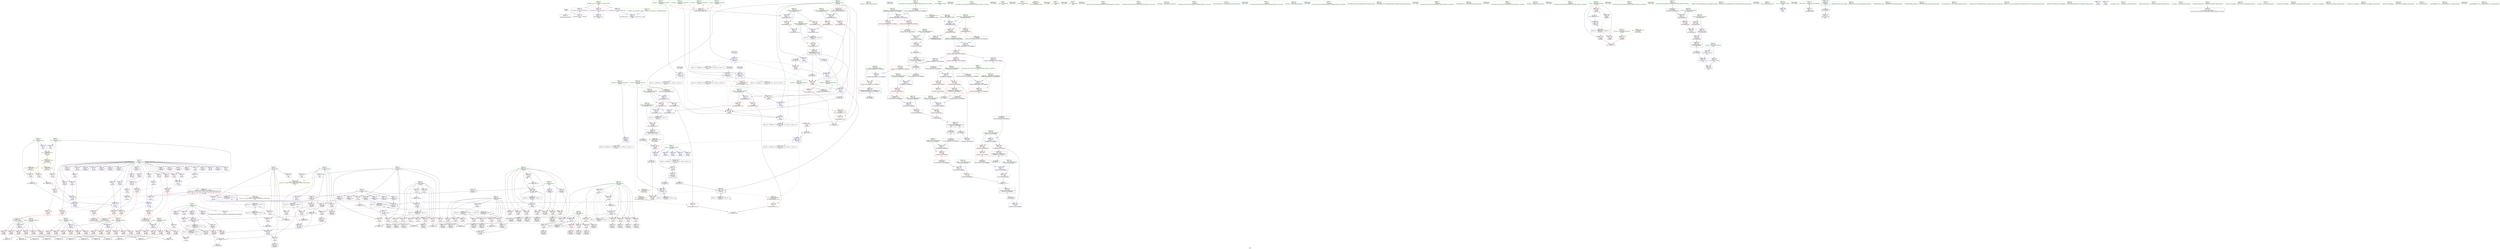 digraph "SVFG" {
	label="SVFG";

	Node0x564b96f3d9f0 [shape=record,color=grey,label="{NodeID: 0\nNullPtr}"];
	Node0x564b96f3d9f0 -> Node0x564b96f6a950[style=solid];
	Node0x564b96f3d9f0 -> Node0x564b96f7d520[style=solid];
	Node0x564b96f90080 [shape=record,color=grey,label="{NodeID: 609\n114 = cmp(112, 113, )\n}"];
	Node0x564b96f79a20 [shape=record,color=red,label="{NodeID: 277\n388\<--254\n\<--i14\n_Z5solvev\n}"];
	Node0x564b96f79a20 -> Node0x564b96f6fc50[style=solid];
	Node0x564b96f69f40 [shape=record,color=black,label="{NodeID: 111\n306\<--305\nidxprom\<--\n_Z5solvev\n}"];
	Node0x564b96f737a0 [shape=record,color=blue,label="{NodeID: 388\n254\<--187\ni14\<--\n_Z5solvev\n}"];
	Node0x564b96f737a0 -> Node0x564b96faa2f0[style=dashed];
	Node0x564b96f6ee60 [shape=record,color=red,label="{NodeID: 222\n108\<--80\n\<--L.addr\n_Z4calciiii\n}"];
	Node0x564b96f6ee60 -> Node0x564b96f8f180[style=solid];
	Node0x564b96f6b160 [shape=record,color=green,label="{NodeID: 56\n249\<--250\n_Z5solvev\<--_Z5solvev_field_insensitive\n}"];
	Node0x564b96fe3970 [shape=record,color=black,label="{NodeID: 831\n266 = PHI()\n}"];
	Node0x564b96f7c7a0 [shape=record,color=red,label="{NodeID: 333\n680\<--674\n\<--__a.addr\n_ZStoRRSt13_Ios_FmtflagsS_\n}"];
	Node0x564b96f7c7a0 -> Node0x564b96f7ca10[style=solid];
	Node0x564b96f72010 [shape=record,color=purple,label="{NodeID: 167\n355\<--8\nX029\<--B\n_Z5solvev\n}"];
	Node0x564b96f72010 -> Node0x564b96f7ac00[style=solid];
	Node0x564b96f67450 [shape=record,color=green,label="{NodeID: 1\n7\<--1\n__dso_handle\<--dummyObj\nGlob }"];
	Node0x564b96f90200 [shape=record,color=grey,label="{NodeID: 610\n124 = cmp(122, 123, )\n}"];
	Node0x564b96f79af0 [shape=record,color=red,label="{NodeID: 278\n401\<--254\n\<--i14\n_Z5solvev\n}"];
	Node0x564b96f79af0 -> Node0x564b96f8d500[style=solid];
	Node0x564b96f6a010 [shape=record,color=black,label="{NodeID: 112\n311\<--310\nidxprom5\<--\n_Z5solvev\n}"];
	Node0x564b96f73870 [shape=record,color=blue,label="{NodeID: 389\n256\<--187\nj\<--\n_Z5solvev\n}"];
	Node0x564b96f73870 -> Node0x564b96f79bc0[style=dashed];
	Node0x564b96f73870 -> Node0x564b96f79c90[style=dashed];
	Node0x564b96f73870 -> Node0x564b96f79d60[style=dashed];
	Node0x564b96f73870 -> Node0x564b96f79e30[style=dashed];
	Node0x564b96f73870 -> Node0x564b96f79f00[style=dashed];
	Node0x564b96f73870 -> Node0x564b96f79fd0[style=dashed];
	Node0x564b96f73870 -> Node0x564b96f7a0a0[style=dashed];
	Node0x564b96f73870 -> Node0x564b96f73bb0[style=dashed];
	Node0x564b96f73870 -> Node0x564b96faa7f0[style=dashed];
	Node0x564b96f6ef30 [shape=record,color=red,label="{NodeID: 223\n118\<--80\n\<--L.addr\n_Z4calciiii\n}"];
	Node0x564b96f6ef30 -> Node0x564b96f8ff00[style=solid];
	Node0x564b96f6b260 [shape=record,color=green,label="{NodeID: 57\n252\<--253\ni\<--i_field_insensitive\n_Z5solvev\n}"];
	Node0x564b96f6b260 -> Node0x564b96f79130[style=solid];
	Node0x564b96f6b260 -> Node0x564b96f79200[style=solid];
	Node0x564b96f6b260 -> Node0x564b96f792d0[style=solid];
	Node0x564b96f6b260 -> Node0x564b96f793a0[style=solid];
	Node0x564b96f6b260 -> Node0x564b96f79470[style=solid];
	Node0x564b96f6b260 -> Node0x564b96f79540[style=solid];
	Node0x564b96f6b260 -> Node0x564b96f73600[style=solid];
	Node0x564b96f6b260 -> Node0x564b96f736d0[style=solid];
	Node0x564b96fe3a40 [shape=record,color=black,label="{NodeID: 832\n269 = PHI()\n}"];
	Node0x564b96f7c870 [shape=record,color=red,label="{NodeID: 334\n686\<--674\n\<--__a.addr\n_ZStoRRSt13_Ios_FmtflagsS_\n}"];
	Node0x564b96f7c870 -> Node0x564b96f70bc0[style=solid];
	Node0x564b96f7c870 -> Node0x564b96f832a0[style=solid];
	Node0x564b96f720e0 [shape=record,color=purple,label="{NodeID: 168\n359\<--8\narrayidx31\<--B\n_Z5solvev\n}"];
	Node0x564b96f674e0 [shape=record,color=green,label="{NodeID: 2\n19\<--1\n\<--dummyObj\nCan only get source location for instruction, argument, global var or function.}"];
	Node0x564b96f90380 [shape=record,color=grey,label="{NodeID: 611\n433 = cmp(431, 432, )\n}"];
	Node0x564b96f79bc0 [shape=record,color=red,label="{NodeID: 279\n338\<--256\n\<--j\n_Z5solvev\n}"];
	Node0x564b96f79bc0 -> Node0x564b96f8fd80[style=solid];
	Node0x564b96f6a0e0 [shape=record,color=black,label="{NodeID: 113\n316\<--315\nidxprom8\<--\n_Z5solvev\n}"];
	Node0x564b96f73940 [shape=record,color=blue,label="{NodeID: 390\n258\<--362\nref.tmp\<--call33\n_Z5solvev\n|{|<s3>21}}"];
	Node0x564b96f73940 -> Node0x564b96f7b0e0[style=dashed];
	Node0x564b96f73940 -> Node0x564b96f73940[style=dashed];
	Node0x564b96f73940 -> Node0x564b96faacf0[style=dashed];
	Node0x564b96f73940:s3 -> Node0x564b96fb47d0[style=dashed,color=red];
	Node0x564b96f6f000 [shape=record,color=red,label="{NodeID: 224\n129\<--80\n\<--L.addr\n_Z4calciiii\n}"];
	Node0x564b96f6f000 -> Node0x564b96f90500[style=solid];
	Node0x564b96f6b330 [shape=record,color=green,label="{NodeID: 58\n254\<--255\ni14\<--i14_field_insensitive\n_Z5solvev\n}"];
	Node0x564b96f6b330 -> Node0x564b96f79610[style=solid];
	Node0x564b96f6b330 -> Node0x564b96f796e0[style=solid];
	Node0x564b96f6b330 -> Node0x564b96f797b0[style=solid];
	Node0x564b96f6b330 -> Node0x564b96f79880[style=solid];
	Node0x564b96f6b330 -> Node0x564b96f79950[style=solid];
	Node0x564b96f6b330 -> Node0x564b96f79a20[style=solid];
	Node0x564b96f6b330 -> Node0x564b96f79af0[style=solid];
	Node0x564b96f6b330 -> Node0x564b96f737a0[style=solid];
	Node0x564b96f6b330 -> Node0x564b96f73c80[style=solid];
	Node0x564b96fe3b10 [shape=record,color=black,label="{NodeID: 833\n270 = PHI()\n}"];
	Node0x564b96fb2860 [shape=record,color=yellow,style=double,label="{NodeID: 667\n26V_1 = ENCHI(MR_26V_0)\npts\{259 261 \}\nFun[_Z4calciiii]}"];
	Node0x564b96fb2860 -> Node0x564b96f78500[style=dashed];
	Node0x564b96f7c940 [shape=record,color=red,label="{NodeID: 335\n682\<--676\n\<--__b.addr\n_ZStoRRSt13_Ios_FmtflagsS_\n|{<s0>41}}"];
	Node0x564b96f7c940:s0 -> Node0x564b96fe1a80[style=solid,color=red];
	Node0x564b96f721b0 [shape=record,color=purple,label="{NodeID: 169\n360\<--8\nX132\<--B\n_Z5solvev\n}"];
	Node0x564b96f721b0 -> Node0x564b96f7acd0[style=solid];
	Node0x564b96f67570 [shape=record,color=green,label="{NodeID: 3\n38\<--1\n_ZSt3cin\<--dummyObj\nGlob }"];
	Node0x564b96f90500 [shape=record,color=grey,label="{NodeID: 612\n130 = cmp(128, 129, )\n}"];
	Node0x564b96f79c90 [shape=record,color=red,label="{NodeID: 280\n352\<--256\n\<--j\n_Z5solvev\n}"];
	Node0x564b96f79c90 -> Node0x564b96f6f770[style=solid];
	Node0x564b96f6a1b0 [shape=record,color=black,label="{NodeID: 114\n321\<--320\nidxprom11\<--\n_Z5solvev\n}"];
	Node0x564b96f73a10 [shape=record,color=blue,label="{NodeID: 391\n260\<--384\nref.tmp34\<--call47\n_Z5solvev\n|{|<s3>21}}"];
	Node0x564b96f73a10 -> Node0x564b96f7b0e0[style=dashed];
	Node0x564b96f73a10 -> Node0x564b96f73a10[style=dashed];
	Node0x564b96f73a10 -> Node0x564b96fab1f0[style=dashed];
	Node0x564b96f73a10:s3 -> Node0x564b96fb48e0[style=dashed,color=red];
	Node0x564b96f6f0d0 [shape=record,color=red,label="{NodeID: 225\n132\<--80\n\<--L.addr\n_Z4calciiii\n}"];
	Node0x564b96f6f0d0 -> Node0x564b96f8f300[style=solid];
	Node0x564b96f6b400 [shape=record,color=green,label="{NodeID: 59\n256\<--257\nj\<--j_field_insensitive\n_Z5solvev\n}"];
	Node0x564b96f6b400 -> Node0x564b96f79bc0[style=solid];
	Node0x564b96f6b400 -> Node0x564b96f79c90[style=solid];
	Node0x564b96f6b400 -> Node0x564b96f79d60[style=solid];
	Node0x564b96f6b400 -> Node0x564b96f79e30[style=solid];
	Node0x564b96f6b400 -> Node0x564b96f79f00[style=solid];
	Node0x564b96f6b400 -> Node0x564b96f79fd0[style=solid];
	Node0x564b96f6b400 -> Node0x564b96f7a0a0[style=solid];
	Node0x564b96f6b400 -> Node0x564b96f73870[style=solid];
	Node0x564b96f6b400 -> Node0x564b96f73bb0[style=solid];
	Node0x564b96fe3be0 [shape=record,color=black,label="{NodeID: 834\n309 = PHI()\n}"];
	Node0x564b96f7ca10 [shape=record,color=red,label="{NodeID: 336\n681\<--680\n\<--\n_ZStoRRSt13_Ios_FmtflagsS_\n|{<s0>41}}"];
	Node0x564b96f7ca10:s0 -> Node0x564b96fe1970[style=solid,color=red];
	Node0x564b96f72280 [shape=record,color=purple,label="{NodeID: 170\n366\<--8\narrayidx36\<--B\n_Z5solvev\n}"];
	Node0x564b96f67600 [shape=record,color=green,label="{NodeID: 4\n39\<--1\n_ZSt4cout\<--dummyObj\nGlob }"];
	Node0x564b96f7fd50 [shape=record,color=yellow,style=double,label="{NodeID: 779\nRETMU(101V_2)\npts\{586 \}\nFun[_ZSt5fixedRSt8ios_base]}"];
	Node0x564b96f90680 [shape=record,color=grey,label="{NodeID: 613\n422 = cmp(420, 421, )\n}"];
	Node0x564b96f79d60 [shape=record,color=red,label="{NodeID: 281\n357\<--256\n\<--j\n_Z5solvev\n}"];
	Node0x564b96f79d60 -> Node0x564b96f6f840[style=solid];
	Node0x564b96f6f5d0 [shape=record,color=black,label="{NodeID: 115\n343\<--342\nidxprom21\<--\n_Z5solvev\n}"];
	Node0x564b96f73ae0 [shape=record,color=blue,label="{NodeID: 392\n393\<--387\narrayidx52\<--\n_Z5solvev\n}"];
	Node0x564b96f73ae0 -> Node0x564b96f73ae0[style=dashed];
	Node0x564b96f73ae0 -> Node0x564b96fa53f0[style=dashed];
	Node0x564b96f6f1a0 [shape=record,color=red,label="{NodeID: 226\n148\<--80\n\<--L.addr\n_Z4calciiii\n}"];
	Node0x564b96f6f1a0 -> Node0x564b96f8e880[style=solid];
	Node0x564b96f6b4d0 [shape=record,color=green,label="{NodeID: 60\n258\<--259\nref.tmp\<--ref.tmp_field_insensitive\n_Z5solvev\n|{|<s1>21}}"];
	Node0x564b96f6b4d0 -> Node0x564b96f73940[style=solid];
	Node0x564b96f6b4d0:s1 -> Node0x564b96fe1670[style=solid,color=red];
	Node0x564b96fe3ce0 [shape=record,color=black,label="{NodeID: 835\n314 = PHI()\n}"];
	Node0x564b96fb2a50 [shape=record,color=yellow,style=double,label="{NodeID: 669\n49V_1 = ENCHI(MR_49V_0)\npts\{22 \}\nFun[_Z5solvev]}"];
	Node0x564b96fb2a50 -> Node0x564b96f6e4a0[style=dashed];
	Node0x564b96fb2a50 -> Node0x564b96f6e570[style=dashed];
	Node0x564b96f7cae0 [shape=record,color=red,label="{NodeID: 337\n698\<--692\n\<--__a.addr\n_ZStanSt13_Ios_FmtflagsS_\n}"];
	Node0x564b96f7cae0 -> Node0x564b96f8e400[style=solid];
	Node0x564b96f72350 [shape=record,color=purple,label="{NodeID: 171\n367\<--8\nY037\<--B\n_Z5solvev\n}"];
	Node0x564b96f72350 -> Node0x564b96f7ada0[style=solid];
	Node0x564b96f67690 [shape=record,color=green,label="{NodeID: 5\n40\<--1\n.str\<--dummyObj\nGlob }"];
	Node0x564b96f90800 [shape=record,color=grey,label="{NodeID: 614\n303 = cmp(301, 302, )\n}"];
	Node0x564b96f79e30 [shape=record,color=red,label="{NodeID: 282\n374\<--256\n\<--j\n_Z5solvev\n}"];
	Node0x564b96f79e30 -> Node0x564b96f6fab0[style=solid];
	Node0x564b96f6f6a0 [shape=record,color=black,label="{NodeID: 116\n348\<--347\nidxprom24\<--\n_Z5solvev\n}"];
	Node0x564b96f73bb0 [shape=record,color=blue,label="{NodeID: 393\n256\<--397\nj\<--inc54\n_Z5solvev\n}"];
	Node0x564b96f73bb0 -> Node0x564b96f79bc0[style=dashed];
	Node0x564b96f73bb0 -> Node0x564b96f79c90[style=dashed];
	Node0x564b96f73bb0 -> Node0x564b96f79d60[style=dashed];
	Node0x564b96f73bb0 -> Node0x564b96f79e30[style=dashed];
	Node0x564b96f73bb0 -> Node0x564b96f79f00[style=dashed];
	Node0x564b96f73bb0 -> Node0x564b96f79fd0[style=dashed];
	Node0x564b96f73bb0 -> Node0x564b96f7a0a0[style=dashed];
	Node0x564b96f73bb0 -> Node0x564b96f73bb0[style=dashed];
	Node0x564b96f73bb0 -> Node0x564b96faa7f0[style=dashed];
	Node0x564b96f6f270 [shape=record,color=red,label="{NodeID: 227\n160\<--80\n\<--L.addr\n_Z4calciiii\n}"];
	Node0x564b96f6f270 -> Node0x564b96f8d380[style=solid];
	Node0x564b96f6b5a0 [shape=record,color=green,label="{NodeID: 61\n260\<--261\nref.tmp34\<--ref.tmp34_field_insensitive\n_Z5solvev\n|{|<s1>21}}"];
	Node0x564b96f6b5a0 -> Node0x564b96f73a10[style=solid];
	Node0x564b96f6b5a0:s1 -> Node0x564b96fe17f0[style=solid,color=red];
	Node0x564b96fe3de0 [shape=record,color=black,label="{NodeID: 836\n319 = PHI()\n}"];
	Node0x564b96fb2b30 [shape=record,color=yellow,style=double,label="{NodeID: 670\n51V_1 = ENCHI(MR_51V_0)\npts\{24 \}\nFun[_Z5solvev]}"];
	Node0x564b96fb2b30 -> Node0x564b96f6e640[style=dashed];
	Node0x564b96fb2b30 -> Node0x564b96f6e710[style=dashed];
	Node0x564b96f7cbb0 [shape=record,color=red,label="{NodeID: 338\n699\<--694\n\<--__b.addr\n_ZStanSt13_Ios_FmtflagsS_\n}"];
	Node0x564b96f7cbb0 -> Node0x564b96f8e400[style=solid];
	Node0x564b96f72420 [shape=record,color=purple,label="{NodeID: 172\n371\<--8\narrayidx39\<--B\n_Z5solvev\n}"];
	Node0x564b96f67720 [shape=record,color=green,label="{NodeID: 6\n42\<--1\n.str.1\<--dummyObj\nGlob }"];
	Node0x564b96f90980 [shape=record,color=grey,label="{NodeID: 615\n451 = cmp(438, 450, )\n}"];
	Node0x564b96f79f00 [shape=record,color=red,label="{NodeID: 283\n379\<--256\n\<--j\n_Z5solvev\n}"];
	Node0x564b96f79f00 -> Node0x564b96f6fb80[style=solid];
	Node0x564b96f6f770 [shape=record,color=black,label="{NodeID: 117\n353\<--352\nidxprom27\<--\n_Z5solvev\n}"];
	Node0x564b96f73c80 [shape=record,color=blue,label="{NodeID: 394\n254\<--402\ni14\<--inc57\n_Z5solvev\n}"];
	Node0x564b96f73c80 -> Node0x564b96faa2f0[style=dashed];
	Node0x564b96f6f340 [shape=record,color=red,label="{NodeID: 228\n113\<--82\n\<--R.addr\n_Z4calciiii\n}"];
	Node0x564b96f6f340 -> Node0x564b96f90080[style=solid];
	Node0x564b96f6b670 [shape=record,color=green,label="{NodeID: 62\n262\<--263\nx\<--x_field_insensitive\n_Z5solvev\n}"];
	Node0x564b96f6b670 -> Node0x564b96f7a170[style=solid];
	Node0x564b96f6b670 -> Node0x564b96f7a240[style=solid];
	Node0x564b96f6b670 -> Node0x564b96f7a310[style=solid];
	Node0x564b96f6b670 -> Node0x564b96f7a3e0[style=solid];
	Node0x564b96f6b670 -> Node0x564b96f74090[style=solid];
	Node0x564b96fe3ee0 [shape=record,color=black,label="{NodeID: 837\n324 = PHI()\n}"];
	Node0x564b96f7cc80 [shape=record,color=red,label="{NodeID: 339\n711\<--705\n\<--__a.addr\n_ZStorSt13_Ios_FmtflagsS_\n}"];
	Node0x564b96f7cc80 -> Node0x564b96f8dc80[style=solid];
	Node0x564b96f724f0 [shape=record,color=purple,label="{NodeID: 173\n372\<--8\nY140\<--B\n_Z5solvev\n}"];
	Node0x564b96f724f0 -> Node0x564b96f7ae70[style=solid];
	Node0x564b96f677e0 [shape=record,color=green,label="{NodeID: 7\n45\<--1\n\<--dummyObj\nCan only get source location for instruction, argument, global var or function.}"];
	Node0x564b96fa5c00 [shape=record,color=black,label="{NodeID: 616\nMR_12V_3 = PHI(MR_12V_7, MR_12V_2, MR_12V_2, MR_12V_2, MR_12V_2, )\npts\{89 \}\n}"];
	Node0x564b96f79fd0 [shape=record,color=red,label="{NodeID: 284\n391\<--256\n\<--j\n_Z5solvev\n}"];
	Node0x564b96f79fd0 -> Node0x564b96f6fd20[style=solid];
	Node0x564b96f6f840 [shape=record,color=black,label="{NodeID: 118\n358\<--357\nidxprom30\<--\n_Z5solvev\n}"];
	Node0x564b96f73d50 [shape=record,color=blue,label="{NodeID: 395\n34\<--19\nz\<--\n_Z5solvev\n}"];
	Node0x564b96f73d50 -> Node0x564b96faf6c0[style=dashed];
	Node0x564b96f6f410 [shape=record,color=red,label="{NodeID: 229\n123\<--82\n\<--R.addr\n_Z4calciiii\n}"];
	Node0x564b96f6f410 -> Node0x564b96f90200[style=solid];
	Node0x564b96f6b740 [shape=record,color=green,label="{NodeID: 63\n264\<--265\ni64\<--i64_field_insensitive\n_Z5solvev\n}"];
	Node0x564b96f6b740 -> Node0x564b96f7a4b0[style=solid];
	Node0x564b96f6b740 -> Node0x564b96f7a580[style=solid];
	Node0x564b96f6b740 -> Node0x564b96f7a650[style=solid];
	Node0x564b96f6b740 -> Node0x564b96f7a720[style=solid];
	Node0x564b96f6b740 -> Node0x564b96f7a7f0[style=solid];
	Node0x564b96f6b740 -> Node0x564b96f7a8c0[style=solid];
	Node0x564b96f6b740 -> Node0x564b96f7a990[style=solid];
	Node0x564b96f6b740 -> Node0x564b96f74160[style=solid];
	Node0x564b96f6b740 -> Node0x564b96f744a0[style=solid];
	Node0x564b96fe3fb0 [shape=record,color=black,label="{NodeID: 838\n384 = PHI(73, )\n}"];
	Node0x564b96fe3fb0 -> Node0x564b96f73a10[style=solid];
	Node0x564b96f7cd50 [shape=record,color=red,label="{NodeID: 340\n712\<--707\n\<--__b.addr\n_ZStorSt13_Ios_FmtflagsS_\n}"];
	Node0x564b96f7cd50 -> Node0x564b96f8dc80[style=solid];
	Node0x564b96f725c0 [shape=record,color=purple,label="{NodeID: 174\n376\<--8\narrayidx42\<--B\n_Z5solvev\n}"];
	Node0x564b96f678a0 [shape=record,color=green,label="{NodeID: 8\n107\<--1\n\<--dummyObj\nCan only get source location for instruction, argument, global var or function.}"];
	Node0x564b96fa5cf0 [shape=record,color=black,label="{NodeID: 617\nMR_2V_3 = PHI(MR_2V_7, MR_2V_5, MR_2V_2, MR_2V_6, MR_2V_4, )\npts\{79 \}\n}"];
	Node0x564b96fa5cf0 -> Node0x564b96f6ed90[style=dashed];
	Node0x564b96f7a0a0 [shape=record,color=red,label="{NodeID: 285\n396\<--256\n\<--j\n_Z5solvev\n}"];
	Node0x564b96f7a0a0 -> Node0x564b96f8d680[style=solid];
	Node0x564b96f6f910 [shape=record,color=black,label="{NodeID: 119\n365\<--364\nidxprom35\<--\n_Z5solvev\n}"];
	Node0x564b96f73e20 [shape=record,color=blue,label="{NodeID: 396\n32\<--19\nnow\<--\n_Z5solvev\n}"];
	Node0x564b96f73e20 -> Node0x564b96f6e7e0[style=dashed];
	Node0x564b96f73e20 -> Node0x564b96faf1c0[style=dashed];
	Node0x564b96f6f4e0 [shape=record,color=red,label="{NodeID: 230\n139\<--82\n\<--R.addr\n_Z4calciiii\n}"];
	Node0x564b96f6f4e0 -> Node0x564b96f8f780[style=solid];
	Node0x564b96f6b810 [shape=record,color=green,label="{NodeID: 64\n267\<--268\n_ZNSirsERi\<--_ZNSirsERi_field_insensitive\n}"];
	Node0x564b96fe41b0 [shape=record,color=black,label="{NodeID: 839\n386 = PHI(224, )\n}"];
	Node0x564b96fe41b0 -> Node0x564b96f7b0e0[style=solid];
	Node0x564b96f7ce20 [shape=record,color=blue,label="{NodeID: 341\n18\<--19\nn\<--\nGlob }"];
	Node0x564b96f7ce20 -> Node0x564b96fb4090[style=dashed];
	Node0x564b96f72690 [shape=record,color=purple,label="{NodeID: 175\n377\<--8\nY043\<--B\n_Z5solvev\n}"];
	Node0x564b96f72690 -> Node0x564b96f7af40[style=solid];
	Node0x564b96f67960 [shape=record,color=green,label="{NodeID: 9\n187\<--1\n\<--dummyObj\nCan only get source location for instruction, argument, global var or function.}"];
	Node0x564b96fa61f0 [shape=record,color=black,label="{NodeID: 618\nMR_14V_2 = PHI(MR_14V_3, MR_14V_1, MR_14V_1, MR_14V_1, MR_14V_1, )\npts\{91 \}\n}"];
	Node0x564b96f7a170 [shape=record,color=red,label="{NodeID: 286\n439\<--262\n\<--x\n_Z5solvev\n}"];
	Node0x564b96f7a170 -> Node0x564b96f70060[style=solid];
	Node0x564b96f6f9e0 [shape=record,color=black,label="{NodeID: 120\n370\<--369\nidxprom38\<--\n_Z5solvev\n}"];
	Node0x564b96f73ef0 [shape=record,color=blue,label="{NodeID: 397\n413\<--19\n\<--\n_Z5solvev\n}"];
	Node0x564b96f73ef0 -> Node0x564b96fb05c0[style=dashed];
	Node0x564b96f774c0 [shape=record,color=red,label="{NodeID: 231\n142\<--82\n\<--R.addr\n_Z4calciiii\n}"];
	Node0x564b96f774c0 -> Node0x564b96f8fa80[style=solid];
	Node0x564b96f6b910 [shape=record,color=green,label="{NodeID: 65\n411\<--412\nllvm.memset.p0i8.i64\<--llvm.memset.p0i8.i64_field_insensitive\n}"];
	Node0x564b96fe42f0 [shape=record,color=black,label="{NodeID: 840\n489 = PHI()\n}"];
	Node0x564b96f7cf20 [shape=record,color=blue,label="{NodeID: 342\n21\<--19\nW\<--\nGlob }"];
	Node0x564b96f7cf20 -> Node0x564b96fb4340[style=dashed];
	Node0x564b96f72760 [shape=record,color=purple,label="{NodeID: 176\n381\<--8\narrayidx45\<--B\n_Z5solvev\n}"];
	Node0x564b96f67a20 [shape=record,color=green,label="{NodeID: 10\n273\<--1\n\<--dummyObj\nCan only get source location for instruction, argument, global var or function.}"];
	Node0x564b96fa66f0 [shape=record,color=black,label="{NodeID: 619\nMR_16V_2 = PHI(MR_16V_3, MR_16V_1, MR_16V_1, MR_16V_1, MR_16V_1, )\npts\{93 \}\n}"];
	Node0x564b96f7a240 [shape=record,color=red,label="{NodeID: 287\n446\<--262\n\<--x\n_Z5solvev\n}"];
	Node0x564b96f7a240 -> Node0x564b96f70200[style=solid];
	Node0x564b96f6fab0 [shape=record,color=black,label="{NodeID: 121\n375\<--374\nidxprom41\<--\n_Z5solvev\n}"];
	Node0x564b96f73fc0 [shape=record,color=blue,label="{NodeID: 398\n417\<--187\narrayidx60\<--\n_Z5solvev\n}"];
	Node0x564b96f73fc0 -> Node0x564b96fb0ac0[style=dashed];
	Node0x564b96f77590 [shape=record,color=red,label="{NodeID: 232\n168\<--82\n\<--R.addr\n_Z4calciiii\n}"];
	Node0x564b96f77590 -> Node0x564b96f8eb80[style=solid];
	Node0x564b96f6ba10 [shape=record,color=green,label="{NodeID: 66\n490\<--491\n_ZNSolsEi\<--_ZNSolsEi_field_insensitive\n}"];
	Node0x564b96fe43c0 [shape=record,color=black,label="{NodeID: 841\n492 = PHI()\n}"];
	Node0x564b96f7d020 [shape=record,color=blue,label="{NodeID: 343\n23\<--19\nH\<--\nGlob }"];
	Node0x564b96f7d020 -> Node0x564b96fb4340[style=dashed];
	Node0x564b96f72830 [shape=record,color=purple,label="{NodeID: 177\n382\<--8\nY146\<--B\n_Z5solvev\n}"];
	Node0x564b96f72830 -> Node0x564b96f7b010[style=solid];
	Node0x564b96f67ae0 [shape=record,color=green,label="{NodeID: 11\n277\<--1\n\<--dummyObj\nCan only get source location for instruction, argument, global var or function.}"];
	Node0x564b96fa6bf0 [shape=record,color=black,label="{NodeID: 620\nMR_18V_2 = PHI(MR_18V_3, MR_18V_1, MR_18V_1, MR_18V_1, MR_18V_1, )\npts\{95 \}\n}"];
	Node0x564b96f7a310 [shape=record,color=red,label="{NodeID: 288\n453\<--262\n\<--x\n_Z5solvev\n}"];
	Node0x564b96f7a310 -> Node0x564b96f702d0[style=solid];
	Node0x564b96f6fb80 [shape=record,color=black,label="{NodeID: 122\n380\<--379\nidxprom44\<--\n_Z5solvev\n}"];
	Node0x564b96f74090 [shape=record,color=blue,label="{NodeID: 399\n262\<--427\nx\<--\n_Z5solvev\n}"];
	Node0x564b96f74090 -> Node0x564b96f7a170[style=dashed];
	Node0x564b96f74090 -> Node0x564b96f7a240[style=dashed];
	Node0x564b96f74090 -> Node0x564b96f7a310[style=dashed];
	Node0x564b96f74090 -> Node0x564b96f7a3e0[style=dashed];
	Node0x564b96f74090 -> Node0x564b96fafbc0[style=dashed];
	Node0x564b96f77660 [shape=record,color=red,label="{NodeID: 233\n176\<--82\n\<--R.addr\n_Z4calciiii\n}"];
	Node0x564b96f77660 -> Node0x564b96f8ed00[style=solid];
	Node0x564b96f6bb10 [shape=record,color=green,label="{NodeID: 67\n493\<--494\n_ZSt4endlIcSt11char_traitsIcEERSt13basic_ostreamIT_T0_ES6_\<--_ZSt4endlIcSt11char_traitsIcEERSt13basic_ostreamIT_T0_ES6__field_insensitive\n}"];
	Node0x564b96fe4490 [shape=record,color=black,label="{NodeID: 842\n521 = PHI()\n}"];
	Node0x564b96f7d120 [shape=record,color=blue,label="{NodeID: 344\n32\<--19\nnow\<--\nGlob }"];
	Node0x564b96f7d120 -> Node0x564b96fb4090[style=dashed];
	Node0x564b96f72900 [shape=record,color=purple,label="{NodeID: 178\n390\<--25\narrayidx50\<--dist\n_Z5solvev\n}"];
	Node0x564b96f67ba0 [shape=record,color=green,label="{NodeID: 12\n299\<--1\n\<--dummyObj\nCan only get source location for instruction, argument, global var or function.}"];
	Node0x564b96fa70f0 [shape=record,color=black,label="{NodeID: 621\nMR_20V_2 = PHI(MR_20V_3, MR_20V_1, MR_20V_1, MR_20V_1, MR_20V_1, )\npts\{97 \}\n}"];
	Node0x564b96f7a3e0 [shape=record,color=red,label="{NodeID: 289\n460\<--262\n\<--x\n_Z5solvev\n}"];
	Node0x564b96f7a3e0 -> Node0x564b96f70470[style=solid];
	Node0x564b96f6fc50 [shape=record,color=black,label="{NodeID: 123\n389\<--388\nidxprom49\<--\n_Z5solvev\n}"];
	Node0x564b96f74160 [shape=record,color=blue,label="{NodeID: 400\n264\<--187\ni64\<--\n_Z5solvev\n}"];
	Node0x564b96f74160 -> Node0x564b96f7a4b0[style=dashed];
	Node0x564b96f74160 -> Node0x564b96f7a580[style=dashed];
	Node0x564b96f74160 -> Node0x564b96f7a650[style=dashed];
	Node0x564b96f74160 -> Node0x564b96f7a720[style=dashed];
	Node0x564b96f74160 -> Node0x564b96f7a7f0[style=dashed];
	Node0x564b96f74160 -> Node0x564b96f7a8c0[style=dashed];
	Node0x564b96f74160 -> Node0x564b96f7a990[style=dashed];
	Node0x564b96f74160 -> Node0x564b96f744a0[style=dashed];
	Node0x564b96f74160 -> Node0x564b96fb00c0[style=dashed];
	Node0x564b96f77730 [shape=record,color=red,label="{NodeID: 234\n109\<--84\n\<--l.addr\n_Z4calciiii\n}"];
	Node0x564b96f77730 -> Node0x564b96f8f180[style=solid];
	Node0x564b96f6bc10 [shape=record,color=green,label="{NodeID: 68\n495\<--496\n_ZNSolsEPFRSoS_E\<--_ZNSolsEPFRSoS_E_field_insensitive\n}"];
	Node0x564b96fe4560 [shape=record,color=black,label="{NodeID: 843\n529 = PHI()\n}"];
	Node0x564b96f7d220 [shape=record,color=blue,label="{NodeID: 345\n34\<--19\nz\<--\nGlob }"];
	Node0x564b96f7d220 -> Node0x564b96fb4090[style=dashed];
	Node0x564b96f729d0 [shape=record,color=purple,label="{NodeID: 179\n393\<--25\narrayidx52\<--dist\n_Z5solvev\n}"];
	Node0x564b96f729d0 -> Node0x564b96f73ae0[style=solid];
	Node0x564b96f67c60 [shape=record,color=green,label="{NodeID: 13\n408\<--1\n\<--dummyObj\nCan only get source location for instruction, argument, global var or function.}"];
	Node0x564b96fa75f0 [shape=record,color=black,label="{NodeID: 622\nMR_22V_2 = PHI(MR_22V_3, MR_22V_1, MR_22V_1, MR_22V_1, MR_22V_1, )\npts\{99 \}\n}"];
	Node0x564b96f7a4b0 [shape=record,color=red,label="{NodeID: 290\n431\<--264\n\<--i64\n_Z5solvev\n}"];
	Node0x564b96f7a4b0 -> Node0x564b96f90380[style=solid];
	Node0x564b96f6fd20 [shape=record,color=black,label="{NodeID: 124\n392\<--391\nidxprom51\<--\n_Z5solvev\n}"];
	Node0x564b96f74230 [shape=record,color=blue,label="{NodeID: 401\n467\<--464\narrayidx86\<--add84\n_Z5solvev\n}"];
	Node0x564b96f74230 -> Node0x564b96fae2c0[style=dashed];
	Node0x564b96f77800 [shape=record,color=red,label="{NodeID: 235\n112\<--84\n\<--l.addr\n_Z4calciiii\n}"];
	Node0x564b96f77800 -> Node0x564b96f90080[style=solid];
	Node0x564b96f6bd10 [shape=record,color=green,label="{NodeID: 69\n514\<--515\n_Z4MAINv\<--_Z4MAINv_field_insensitive\n}"];
	Node0x564b96fe4660 [shape=record,color=black,label="{NodeID: 844\n533 = PHI()\n}"];
	Node0x564b96f7d320 [shape=record,color=blue,label="{NodeID: 346\n719\<--45\nllvm.global_ctors_0\<--\nGlob }"];
	Node0x564b96f72aa0 [shape=record,color=purple,label="{NodeID: 180\n445\<--25\narrayidx73\<--dist\n_Z5solvev\n}"];
	Node0x564b96f67d20 [shape=record,color=green,label="{NodeID: 14\n409\<--1\n\<--dummyObj\nCan only get source location for instruction, argument, global var or function.}"];
	Node0x564b96fa7af0 [shape=record,color=black,label="{NodeID: 623\nMR_24V_2 = PHI(MR_24V_3, MR_24V_1, MR_24V_1, MR_24V_1, MR_24V_1, )\npts\{101 \}\n}"];
	Node0x564b96f7a580 [shape=record,color=red,label="{NodeID: 291\n435\<--264\n\<--i64\n_Z5solvev\n}"];
	Node0x564b96f7a580 -> Node0x564b96f6ff90[style=solid];
	Node0x564b96f6fdf0 [shape=record,color=black,label="{NodeID: 125\n416\<--415\nidxprom59\<--\n_Z5solvev\n}"];
	Node0x564b96f74300 [shape=record,color=blue,label="{NodeID: 402\n34\<--470\nz\<--inc87\n_Z5solvev\n}"];
	Node0x564b96f74300 -> Node0x564b96f6ecc0[style=dashed];
	Node0x564b96f74300 -> Node0x564b96fad8c0[style=dashed];
	Node0x564b96f778d0 [shape=record,color=red,label="{NodeID: 236\n128\<--84\n\<--l.addr\n_Z4calciiii\n}"];
	Node0x564b96f778d0 -> Node0x564b96f90500[style=solid];
	Node0x564b96f6be10 [shape=record,color=green,label="{NodeID: 70\n517\<--518\nTestCase\<--TestCase_field_insensitive\n_Z4MAINv\n}"];
	Node0x564b96f6be10 -> Node0x564b96f7b760[style=solid];
	Node0x564b96fe4760 [shape=record,color=black,label="{NodeID: 845\n535 = PHI()\n}"];
	Node0x564b96f7d420 [shape=record,color=blue,label="{NodeID: 347\n720\<--46\nllvm.global_ctors_1\<--_GLOBAL__sub_I_cgy4ever_2_0.cpp\nGlob }"];
	Node0x564b96f72b70 [shape=record,color=purple,label="{NodeID: 181\n448\<--25\narrayidx75\<--dist\n_Z5solvev\n}"];
	Node0x564b96f72b70 -> Node0x564b96f7b420[style=solid];
	Node0x564b96f67de0 [shape=record,color=green,label="{NodeID: 15\n410\<--1\n\<--dummyObj\nCan only get source location for instruction, argument, global var or function.}"];
	Node0x564b96f7a650 [shape=record,color=red,label="{NodeID: 292\n443\<--264\n\<--i64\n_Z5solvev\n}"];
	Node0x564b96f7a650 -> Node0x564b96f70130[style=solid];
	Node0x564b96f6fec0 [shape=record,color=black,label="{NodeID: 126\n425\<--424\nidxprom62\<--\n_Z5solvev\n}"];
	Node0x564b96f743d0 [shape=record,color=blue,label="{NodeID: 403\n475\<--472\narrayidx89\<--\n_Z5solvev\n}"];
	Node0x564b96f743d0 -> Node0x564b96fae7c0[style=dashed];
	Node0x564b96f779a0 [shape=record,color=red,label="{NodeID: 237\n138\<--84\n\<--l.addr\n_Z4calciiii\n}"];
	Node0x564b96f779a0 -> Node0x564b96f8f780[style=solid];
	Node0x564b96f6bee0 [shape=record,color=green,label="{NodeID: 71\n519\<--520\ncaseID\<--caseID_field_insensitive\n_Z4MAINv\n}"];
	Node0x564b96f6bee0 -> Node0x564b96f7b830[style=solid];
	Node0x564b96f6bee0 -> Node0x564b96f7b900[style=solid];
	Node0x564b96f6bee0 -> Node0x564b96f7b9d0[style=solid];
	Node0x564b96f6bee0 -> Node0x564b96f74640[style=solid];
	Node0x564b96f6bee0 -> Node0x564b96f74710[style=solid];
	Node0x564b96fe4830 [shape=record,color=black,label="{NodeID: 846\n554 = PHI()\n}"];
	Node0x564b96f7d520 [shape=record,color=blue, style = dotted,label="{NodeID: 348\n721\<--3\nllvm.global_ctors_2\<--dummyVal\nGlob }"];
	Node0x564b96f72c40 [shape=record,color=purple,label="{NodeID: 182\n459\<--25\narrayidx81\<--dist\n_Z5solvev\n}"];
	Node0x564b96f67ea0 [shape=record,color=green,label="{NodeID: 16\n563\<--1\n\<--dummyObj\nCan only get source location for instruction, argument, global var or function.|{<s0>32}}"];
	Node0x564b96f67ea0:s0 -> Node0x564b96fe59b0[style=solid,color=red];
	Node0x564b96f7a720 [shape=record,color=red,label="{NodeID: 293\n457\<--264\n\<--i64\n_Z5solvev\n}"];
	Node0x564b96f7a720 -> Node0x564b96f703a0[style=solid];
	Node0x564b96f6ff90 [shape=record,color=black,label="{NodeID: 127\n436\<--435\nidxprom68\<--\n_Z5solvev\n}"];
	Node0x564b96f744a0 [shape=record,color=blue,label="{NodeID: 404\n264\<--480\ni64\<--inc91\n_Z5solvev\n}"];
	Node0x564b96f744a0 -> Node0x564b96f7a4b0[style=dashed];
	Node0x564b96f744a0 -> Node0x564b96f7a580[style=dashed];
	Node0x564b96f744a0 -> Node0x564b96f7a650[style=dashed];
	Node0x564b96f744a0 -> Node0x564b96f7a720[style=dashed];
	Node0x564b96f744a0 -> Node0x564b96f7a7f0[style=dashed];
	Node0x564b96f744a0 -> Node0x564b96f7a8c0[style=dashed];
	Node0x564b96f744a0 -> Node0x564b96f7a990[style=dashed];
	Node0x564b96f744a0 -> Node0x564b96f744a0[style=dashed];
	Node0x564b96f744a0 -> Node0x564b96fb00c0[style=dashed];
	Node0x564b96f77a70 [shape=record,color=red,label="{NodeID: 238\n149\<--84\n\<--l.addr\n_Z4calciiii\n}"];
	Node0x564b96f77a70 -> Node0x564b96f8e880[style=solid];
	Node0x564b96f6bfb0 [shape=record,color=green,label="{NodeID: 72\n530\<--531\n_ZStlsISt11char_traitsIcEERSt13basic_ostreamIcT_ES5_PKc\<--_ZStlsISt11char_traitsIcEERSt13basic_ostreamIcT_ES5_PKc_field_insensitive\n}"];
	Node0x564b96fe4900 [shape=record,color=black,label="{NodeID: 847\n557 = PHI()\n}"];
	Node0x564b96f7d620 [shape=record,color=blue,label="{NodeID: 349\n80\<--74\nL.addr\<--L\n_Z4calciiii\n}"];
	Node0x564b96f7d620 -> Node0x564b96f6ee60[style=dashed];
	Node0x564b96f7d620 -> Node0x564b96f6ef30[style=dashed];
	Node0x564b96f7d620 -> Node0x564b96f6f000[style=dashed];
	Node0x564b96f7d620 -> Node0x564b96f6f0d0[style=dashed];
	Node0x564b96f7d620 -> Node0x564b96f6f1a0[style=dashed];
	Node0x564b96f7d620 -> Node0x564b96f6f270[style=dashed];
	Node0x564b96f72d10 [shape=record,color=purple,label="{NodeID: 183\n462\<--25\narrayidx83\<--dist\n_Z5solvev\n}"];
	Node0x564b96f72d10 -> Node0x564b96f7b5c0[style=solid];
	Node0x564b96f67f60 [shape=record,color=green,label="{NodeID: 17\n590\<--1\n\<--dummyObj\nCan only get source location for instruction, argument, global var or function.|{<s0>35}}"];
	Node0x564b96f67f60:s0 -> Node0x564b96fe10c0[style=solid,color=red];
	Node0x564b96f7a7f0 [shape=record,color=red,label="{NodeID: 294\n465\<--264\n\<--i64\n_Z5solvev\n}"];
	Node0x564b96f7a7f0 -> Node0x564b96f70540[style=solid];
	Node0x564b96f70060 [shape=record,color=black,label="{NodeID: 128\n440\<--439\nidxprom70\<--\n_Z5solvev\n}"];
	Node0x564b96f74570 [shape=record,color=blue,label="{NodeID: 405\n32\<--484\nnow\<--inc93\n_Z5solvev\n}"];
	Node0x564b96f74570 -> Node0x564b96faf1c0[style=dashed];
	Node0x564b96f77b40 [shape=record,color=red,label="{NodeID: 239\n169\<--84\n\<--l.addr\n_Z4calciiii\n}"];
	Node0x564b96f77b40 -> Node0x564b96f8eb80[style=solid];
	Node0x564b96f6c0b0 [shape=record,color=green,label="{NodeID: 73\n546\<--547\nmain\<--main_field_insensitive\n}"];
	Node0x564b96fe4a60 [shape=record,color=black,label="{NodeID: 848\n562 = PHI(596, )\n}"];
	Node0x564b96fe4a60 -> Node0x564b96f748b0[style=solid];
	Node0x564b96f7d6f0 [shape=record,color=blue,label="{NodeID: 350\n82\<--75\nR.addr\<--R\n_Z4calciiii\n}"];
	Node0x564b96f7d6f0 -> Node0x564b96f6f340[style=dashed];
	Node0x564b96f7d6f0 -> Node0x564b96f6f410[style=dashed];
	Node0x564b96f7d6f0 -> Node0x564b96f6f4e0[style=dashed];
	Node0x564b96f7d6f0 -> Node0x564b96f774c0[style=dashed];
	Node0x564b96f7d6f0 -> Node0x564b96f77590[style=dashed];
	Node0x564b96f7d6f0 -> Node0x564b96f77660[style=dashed];
	Node0x564b96f72de0 [shape=record,color=purple,label="{NodeID: 184\n413\<--27\n\<--d\n_Z5solvev\n}"];
	Node0x564b96f72de0 -> Node0x564b96f73ef0[style=solid];
	Node0x564b96f68020 [shape=record,color=green,label="{NodeID: 18\n591\<--1\n\<--dummyObj\nCan only get source location for instruction, argument, global var or function.|{<s0>35}}"];
	Node0x564b96f68020:s0 -> Node0x564b96fe11d0[style=solid,color=red];
	Node0x564b96f7a8c0 [shape=record,color=red,label="{NodeID: 295\n472\<--264\n\<--i64\n_Z5solvev\n}"];
	Node0x564b96f7a8c0 -> Node0x564b96f743d0[style=solid];
	Node0x564b96f70130 [shape=record,color=black,label="{NodeID: 129\n444\<--443\nidxprom72\<--\n_Z5solvev\n}"];
	Node0x564b96f74640 [shape=record,color=blue,label="{NodeID: 406\n519\<--187\ncaseID\<--\n_Z4MAINv\n}"];
	Node0x564b96f74640 -> Node0x564b96facf20[style=dashed];
	Node0x564b96f77c10 [shape=record,color=red,label="{NodeID: 240\n119\<--86\n\<--r.addr\n_Z4calciiii\n}"];
	Node0x564b96f77c10 -> Node0x564b96f8ff00[style=solid];
	Node0x564b96f6c1b0 [shape=record,color=green,label="{NodeID: 74\n549\<--550\nretval\<--retval_field_insensitive\nmain\n}"];
	Node0x564b96f6c1b0 -> Node0x564b96f747e0[style=solid];
	Node0x564b96fe4c30 [shape=record,color=black,label="{NodeID: 849\n570 = PHI()\n}"];
	Node0x564b96f7d7c0 [shape=record,color=blue,label="{NodeID: 351\n84\<--76\nl.addr\<--l\n_Z4calciiii\n}"];
	Node0x564b96f7d7c0 -> Node0x564b96f77730[style=dashed];
	Node0x564b96f7d7c0 -> Node0x564b96f77800[style=dashed];
	Node0x564b96f7d7c0 -> Node0x564b96f778d0[style=dashed];
	Node0x564b96f7d7c0 -> Node0x564b96f779a0[style=dashed];
	Node0x564b96f7d7c0 -> Node0x564b96f77a70[style=dashed];
	Node0x564b96f7d7c0 -> Node0x564b96f77b40[style=dashed];
	Node0x564b96f72eb0 [shape=record,color=purple,label="{NodeID: 185\n437\<--27\narrayidx69\<--d\n_Z5solvev\n}"];
	Node0x564b96f72eb0 -> Node0x564b96f7b280[style=solid];
	Node0x564b96f680e0 [shape=record,color=green,label="{NodeID: 19\n4\<--6\n_ZStL8__ioinit\<--_ZStL8__ioinit_field_insensitive\nGlob }"];
	Node0x564b96f680e0 -> Node0x564b96f70e30[style=solid];
	Node0x564b96f7a990 [shape=record,color=red,label="{NodeID: 296\n479\<--264\n\<--i64\n_Z5solvev\n}"];
	Node0x564b96f7a990 -> Node0x564b96f8e580[style=solid];
	Node0x564b96f70200 [shape=record,color=black,label="{NodeID: 130\n447\<--446\nidxprom74\<--\n_Z5solvev\n}"];
	Node0x564b96f74710 [shape=record,color=blue,label="{NodeID: 407\n519\<--539\ncaseID\<--inc\n_Z4MAINv\n}"];
	Node0x564b96f74710 -> Node0x564b96facf20[style=dashed];
	Node0x564b96f77ce0 [shape=record,color=red,label="{NodeID: 241\n122\<--86\n\<--r.addr\n_Z4calciiii\n}"];
	Node0x564b96f77ce0 -> Node0x564b96f90200[style=solid];
	Node0x564b96f6c280 [shape=record,color=green,label="{NodeID: 75\n551\<--552\nagg.tmp\<--agg.tmp_field_insensitive\nmain\n}"];
	Node0x564b96f6c280 -> Node0x564b96f6dae0[style=solid];
	Node0x564b96f6c280 -> Node0x564b96f6dbb0[style=solid];
	Node0x564b96fe4d00 [shape=record,color=black,label="{NodeID: 850\n573 = PHI(516, )\n}"];
	Node0x564b96fe4d00 -> Node0x564b96f706e0[style=solid];
	Node0x564b96f7d890 [shape=record,color=blue,label="{NodeID: 352\n86\<--77\nr.addr\<--r\n_Z4calciiii\n}"];
	Node0x564b96f7d890 -> Node0x564b96f77c10[style=dashed];
	Node0x564b96f7d890 -> Node0x564b96f77ce0[style=dashed];
	Node0x564b96f7d890 -> Node0x564b96f77db0[style=dashed];
	Node0x564b96f7d890 -> Node0x564b96f77e80[style=dashed];
	Node0x564b96f7d890 -> Node0x564b96f77f50[style=dashed];
	Node0x564b96f7d890 -> Node0x564b96f78020[style=dashed];
	Node0x564b96f72f80 [shape=record,color=purple,label="{NodeID: 186\n441\<--27\narrayidx71\<--d\n_Z5solvev\n}"];
	Node0x564b96f72f80 -> Node0x564b96f7b350[style=solid];
	Node0x564b96f681a0 [shape=record,color=green,label="{NodeID: 20\n8\<--17\nB\<--B_field_insensitive\nGlob }"];
	Node0x564b96f681a0 -> Node0x564b96f70f00[style=solid];
	Node0x564b96f681a0 -> Node0x564b96f70fd0[style=solid];
	Node0x564b96f681a0 -> Node0x564b96f710a0[style=solid];
	Node0x564b96f681a0 -> Node0x564b96f71170[style=solid];
	Node0x564b96f681a0 -> Node0x564b96f71240[style=solid];
	Node0x564b96f681a0 -> Node0x564b96f71310[style=solid];
	Node0x564b96f681a0 -> Node0x564b96f713e0[style=solid];
	Node0x564b96f681a0 -> Node0x564b96f714b0[style=solid];
	Node0x564b96f681a0 -> Node0x564b96f71580[style=solid];
	Node0x564b96f681a0 -> Node0x564b96f71650[style=solid];
	Node0x564b96f681a0 -> Node0x564b96f71720[style=solid];
	Node0x564b96f681a0 -> Node0x564b96f717f0[style=solid];
	Node0x564b96f681a0 -> Node0x564b96f718c0[style=solid];
	Node0x564b96f681a0 -> Node0x564b96f71990[style=solid];
	Node0x564b96f681a0 -> Node0x564b96f71a60[style=solid];
	Node0x564b96f681a0 -> Node0x564b96f71b30[style=solid];
	Node0x564b96f681a0 -> Node0x564b96f71c00[style=solid];
	Node0x564b96f681a0 -> Node0x564b96f71cd0[style=solid];
	Node0x564b96f681a0 -> Node0x564b96f71da0[style=solid];
	Node0x564b96f681a0 -> Node0x564b96f71e70[style=solid];
	Node0x564b96f681a0 -> Node0x564b96f71f40[style=solid];
	Node0x564b96f681a0 -> Node0x564b96f72010[style=solid];
	Node0x564b96f681a0 -> Node0x564b96f720e0[style=solid];
	Node0x564b96f681a0 -> Node0x564b96f721b0[style=solid];
	Node0x564b96f681a0 -> Node0x564b96f72280[style=solid];
	Node0x564b96f681a0 -> Node0x564b96f72350[style=solid];
	Node0x564b96f681a0 -> Node0x564b96f72420[style=solid];
	Node0x564b96f681a0 -> Node0x564b96f724f0[style=solid];
	Node0x564b96f681a0 -> Node0x564b96f725c0[style=solid];
	Node0x564b96f681a0 -> Node0x564b96f72690[style=solid];
	Node0x564b96f681a0 -> Node0x564b96f72760[style=solid];
	Node0x564b96f681a0 -> Node0x564b96f72830[style=solid];
	Node0x564b96f7aa60 [shape=record,color=red,label="{NodeID: 297\n346\<--345\n\<--X023\n_Z5solvev\n|{<s0>19}}"];
	Node0x564b96f7aa60:s0 -> Node0x564b96fe5af0[style=solid,color=red];
	Node0x564b96f702d0 [shape=record,color=black,label="{NodeID: 131\n454\<--453\nidxprom78\<--\n_Z5solvev\n}"];
	Node0x564b96f747e0 [shape=record,color=blue,label="{NodeID: 408\n549\<--19\nretval\<--\nmain\n}"];
	Node0x564b96f77db0 [shape=record,color=red,label="{NodeID: 242\n133\<--86\n\<--r.addr\n_Z4calciiii\n}"];
	Node0x564b96f77db0 -> Node0x564b96f8f300[style=solid];
	Node0x564b96f6c350 [shape=record,color=green,label="{NodeID: 76\n555\<--556\n_ZNSt8ios_base15sync_with_stdioEb\<--_ZNSt8ios_base15sync_with_stdioEb_field_insensitive\n}"];
	Node0x564b96fe4e70 [shape=record,color=black,label="{NodeID: 851\n589 = PHI(609, )\n}"];
	Node0x564b96f7d960 [shape=record,color=blue,label="{NodeID: 353\n88\<--107\nret\<--\n_Z4calciiii\n|{|<s3>4}}"];
	Node0x564b96f7d960 -> Node0x564b96f781c0[style=dashed];
	Node0x564b96f7d960 -> Node0x564b96f7de40[style=dashed];
	Node0x564b96f7d960 -> Node0x564b96fa5c00[style=dashed];
	Node0x564b96f7d960:s3 -> Node0x564b96fb4dd0[style=dashed,color=red];
	Node0x564b96f73050 [shape=record,color=purple,label="{NodeID: 187\n455\<--27\narrayidx79\<--d\n_Z5solvev\n}"];
	Node0x564b96f73050 -> Node0x564b96f7b4f0[style=solid];
	Node0x564b96f68260 [shape=record,color=green,label="{NodeID: 21\n18\<--20\nn\<--n_field_insensitive\nGlob }"];
	Node0x564b96f68260 -> Node0x564b96f6e090[style=solid];
	Node0x564b96f68260 -> Node0x564b96f6e160[style=solid];
	Node0x564b96f68260 -> Node0x564b96f6e230[style=solid];
	Node0x564b96f68260 -> Node0x564b96f6e300[style=solid];
	Node0x564b96f68260 -> Node0x564b96f6e3d0[style=solid];
	Node0x564b96f68260 -> Node0x564b96f7ce20[style=solid];
	Node0x564b96f68260 -> Node0x564b96f7ece0[style=solid];
	Node0x564b96f7ab30 [shape=record,color=red,label="{NodeID: 298\n351\<--350\n\<--X126\n_Z5solvev\n|{<s0>19}}"];
	Node0x564b96f7ab30:s0 -> Node0x564b96fe5d00[style=solid,color=red];
	Node0x564b96f703a0 [shape=record,color=black,label="{NodeID: 132\n458\<--457\nidxprom80\<--\n_Z5solvev\n}"];
	Node0x564b96f748b0 [shape=record,color=blue,label="{NodeID: 409\n566\<--562\ncoerce.dive\<--call2\nmain\n}"];
	Node0x564b96f748b0 -> Node0x564b96f7baa0[style=dashed];
	Node0x564b96f77e80 [shape=record,color=red,label="{NodeID: 243\n143\<--86\n\<--r.addr\n_Z4calciiii\n}"];
	Node0x564b96f77e80 -> Node0x564b96f8fa80[style=solid];
	Node0x564b96f6c450 [shape=record,color=green,label="{NodeID: 77\n558\<--559\n_ZSt5fixedRSt8ios_base\<--_ZSt5fixedRSt8ios_base_field_insensitive\n}"];
	Node0x564b96fe4f80 [shape=record,color=black,label="{NodeID: 852\n629 = PHI(663, )\n|{<s0>37}}"];
	Node0x564b96fe4f80:s0 -> Node0x564b96fe1ca0[style=solid,color=red];
	Node0x564b96f7da30 [shape=record,color=blue,label="{NodeID: 354\n78\<--19\nretval\<--\n_Z4calciiii\n}"];
	Node0x564b96f7da30 -> Node0x564b96fa5cf0[style=dashed];
	Node0x564b96f73120 [shape=record,color=purple,label="{NodeID: 188\n467\<--27\narrayidx86\<--d\n_Z5solvev\n}"];
	Node0x564b96f73120 -> Node0x564b96f74230[style=solid];
	Node0x564b96f68320 [shape=record,color=green,label="{NodeID: 22\n21\<--22\nW\<--W_field_insensitive\nGlob }"];
	Node0x564b96f68320 -> Node0x564b96f6e4a0[style=solid];
	Node0x564b96f68320 -> Node0x564b96f6e570[style=solid];
	Node0x564b96f68320 -> Node0x564b96f7cf20[style=solid];
	Node0x564b96faa2f0 [shape=record,color=black,label="{NodeID: 631\nMR_59V_3 = PHI(MR_59V_4, MR_59V_2, )\npts\{255 \}\n}"];
	Node0x564b96faa2f0 -> Node0x564b96f79610[style=dashed];
	Node0x564b96faa2f0 -> Node0x564b96f796e0[style=dashed];
	Node0x564b96faa2f0 -> Node0x564b96f797b0[style=dashed];
	Node0x564b96faa2f0 -> Node0x564b96f79880[style=dashed];
	Node0x564b96faa2f0 -> Node0x564b96f79950[style=dashed];
	Node0x564b96faa2f0 -> Node0x564b96f79a20[style=dashed];
	Node0x564b96faa2f0 -> Node0x564b96f79af0[style=dashed];
	Node0x564b96faa2f0 -> Node0x564b96f73c80[style=dashed];
	Node0x564b96f7ac00 [shape=record,color=red,label="{NodeID: 299\n356\<--355\n\<--X029\n_Z5solvev\n|{<s0>19}}"];
	Node0x564b96f7ac00:s0 -> Node0x564b96fde110[style=solid,color=red];
	Node0x564b96f70470 [shape=record,color=black,label="{NodeID: 133\n461\<--460\nidxprom82\<--\n_Z5solvev\n}"];
	Node0x564b96f74980 [shape=record,color=blue,label="{NodeID: 410\n585\<--584\n__base.addr\<--__base\n_ZSt5fixedRSt8ios_base\n}"];
	Node0x564b96f74980 -> Node0x564b96f7bb70[style=dashed];
	Node0x564b96f74980 -> Node0x564b96f7bc40[style=dashed];
	Node0x564b96f77f50 [shape=record,color=red,label="{NodeID: 244\n161\<--86\n\<--r.addr\n_Z4calciiii\n}"];
	Node0x564b96f77f50 -> Node0x564b96f8d380[style=solid];
	Node0x564b96f6c550 [shape=record,color=green,label="{NodeID: 78\n560\<--561\n_ZNSolsEPFRSt8ios_baseS0_E\<--_ZNSolsEPFRSt8ios_baseS0_E_field_insensitive\n}"];
	Node0x564b96fe5180 [shape=record,color=black,label="{NodeID: 853\n633 = PHI(647, )\n}"];
	Node0x564b96fb3a10 [shape=record,color=yellow,style=double,label="{NodeID: 687\n85V_1 = ENCHI(MR_85V_0)\npts\{99 101 \}\nFun[_Z5solvev]}"];
	Node0x564b96fb3a10 -> Node0x564b96f7b0e0[style=dashed];
	Node0x564b96f7db00 [shape=record,color=blue,label="{NodeID: 355\n78\<--19\nretval\<--\n_Z4calciiii\n}"];
	Node0x564b96f7db00 -> Node0x564b96fa5cf0[style=dashed];
	Node0x564b96f731f0 [shape=record,color=purple,label="{NodeID: 189\n487\<--27\n\<--d\n_Z5solvev\n}"];
	Node0x564b96f731f0 -> Node0x564b96f7b690[style=solid];
	Node0x564b96f683e0 [shape=record,color=green,label="{NodeID: 23\n23\<--24\nH\<--H_field_insensitive\nGlob }"];
	Node0x564b96f683e0 -> Node0x564b96f6e640[style=solid];
	Node0x564b96f683e0 -> Node0x564b96f6e710[style=solid];
	Node0x564b96f683e0 -> Node0x564b96f7d020[style=solid];
	Node0x564b96faa7f0 [shape=record,color=black,label="{NodeID: 632\nMR_61V_2 = PHI(MR_61V_4, MR_61V_1, )\npts\{257 \}\n}"];
	Node0x564b96faa7f0 -> Node0x564b96f73870[style=dashed];
	Node0x564b96f7acd0 [shape=record,color=red,label="{NodeID: 300\n361\<--360\n\<--X132\n_Z5solvev\n|{<s0>19}}"];
	Node0x564b96f7acd0:s0 -> Node0x564b96fde040[style=solid,color=red];
	Node0x564b96f70540 [shape=record,color=black,label="{NodeID: 134\n466\<--465\nidxprom85\<--\n_Z5solvev\n}"];
	Node0x564b96f74a50 [shape=record,color=blue,label="{NodeID: 411\n600\<--597\n__n.addr\<--__n\n_ZSt12setprecisioni\n}"];
	Node0x564b96f74a50 -> Node0x564b96f7bd10[style=dashed];
	Node0x564b96f78020 [shape=record,color=red,label="{NodeID: 245\n177\<--86\n\<--r.addr\n_Z4calciiii\n}"];
	Node0x564b96f78020 -> Node0x564b96f8ed00[style=solid];
	Node0x564b96f6c650 [shape=record,color=green,label="{NodeID: 79\n564\<--565\n_ZSt12setprecisioni\<--_ZSt12setprecisioni_field_insensitive\n}"];
	Node0x564b96fe5290 [shape=record,color=black,label="{NodeID: 854\n638 = PHI(689, )\n|{<s0>39}}"];
	Node0x564b96fe5290:s0 -> Node0x564b96fe5870[style=solid,color=red];
	Node0x564b96f7dbd0 [shape=record,color=blue,label="{NodeID: 356\n78\<--19\nretval\<--\n_Z4calciiii\n}"];
	Node0x564b96f7dbd0 -> Node0x564b96fa5cf0[style=dashed];
	Node0x564b96f732c0 [shape=record,color=purple,label="{NodeID: 190\n417\<--36\narrayidx60\<--q\n_Z5solvev\n}"];
	Node0x564b96f732c0 -> Node0x564b96f73fc0[style=solid];
	Node0x564b96f684a0 [shape=record,color=green,label="{NodeID: 24\n25\<--26\ndist\<--dist_field_insensitive\nGlob }"];
	Node0x564b96f684a0 -> Node0x564b96f72900[style=solid];
	Node0x564b96f684a0 -> Node0x564b96f729d0[style=solid];
	Node0x564b96f684a0 -> Node0x564b96f72aa0[style=solid];
	Node0x564b96f684a0 -> Node0x564b96f72b70[style=solid];
	Node0x564b96f684a0 -> Node0x564b96f72c40[style=solid];
	Node0x564b96f684a0 -> Node0x564b96f72d10[style=solid];
	Node0x564b96faacf0 [shape=record,color=black,label="{NodeID: 633\nMR_63V_2 = PHI(MR_63V_3, MR_63V_1, )\npts\{259 \}\n}"];
	Node0x564b96faacf0 -> Node0x564b96f73940[style=dashed];
	Node0x564b96faacf0 -> Node0x564b96faacf0[style=dashed];
	Node0x564b96f7ada0 [shape=record,color=red,label="{NodeID: 301\n368\<--367\n\<--Y037\n_Z5solvev\n|{<s0>20}}"];
	Node0x564b96f7ada0:s0 -> Node0x564b96fe5af0[style=solid,color=red];
	Node0x564b96f70610 [shape=record,color=black,label="{NodeID: 135\n474\<--473\nidxprom88\<--\n_Z5solvev\n}"];
	Node0x564b96f74b20 [shape=record,color=blue,label="{NodeID: 412\n603\<--604\n_M_n\<--\n_ZSt12setprecisioni\n}"];
	Node0x564b96f74b20 -> Node0x564b96f7bde0[style=dashed];
	Node0x564b96f780f0 [shape=record,color=red,label="{NodeID: 246\n185\<--88\n\<--ret\n_Z4calciiii\n}"];
	Node0x564b96f780f0 -> Node0x564b96f8e100[style=solid];
	Node0x564b96f6c750 [shape=record,color=green,label="{NodeID: 80\n571\<--572\n_ZStlsIcSt11char_traitsIcEERSt13basic_ostreamIT_T0_ES6_St13_Setprecision\<--_ZStlsIcSt11char_traitsIcEERSt13basic_ostreamIT_T0_ES6_St13_Setprecision_field_insensitive\n}"];
	Node0x564b96fe53a0 [shape=record,color=black,label="{NodeID: 855\n642 = PHI(671, )\n}"];
	Node0x564b96f7dca0 [shape=record,color=blue,label="{NodeID: 357\n78\<--19\nretval\<--\n_Z4calciiii\n}"];
	Node0x564b96f7dca0 -> Node0x564b96fa5cf0[style=dashed];
	Node0x564b96f73390 [shape=record,color=purple,label="{NodeID: 191\n426\<--36\narrayidx63\<--q\n_Z5solvev\n}"];
	Node0x564b96f73390 -> Node0x564b96f7b1b0[style=solid];
	Node0x564b96f685a0 [shape=record,color=green,label="{NodeID: 25\n27\<--31\nd\<--d_field_insensitive\nGlob }"];
	Node0x564b96f685a0 -> Node0x564b96f69b00[style=solid];
	Node0x564b96f685a0 -> Node0x564b96f72de0[style=solid];
	Node0x564b96f685a0 -> Node0x564b96f72eb0[style=solid];
	Node0x564b96f685a0 -> Node0x564b96f72f80[style=solid];
	Node0x564b96f685a0 -> Node0x564b96f73050[style=solid];
	Node0x564b96f685a0 -> Node0x564b96f73120[style=solid];
	Node0x564b96f685a0 -> Node0x564b96f731f0[style=solid];
	Node0x564b96fab1f0 [shape=record,color=black,label="{NodeID: 634\nMR_65V_2 = PHI(MR_65V_3, MR_65V_1, )\npts\{261 \}\n}"];
	Node0x564b96fab1f0 -> Node0x564b96f73a10[style=dashed];
	Node0x564b96fab1f0 -> Node0x564b96fab1f0[style=dashed];
	Node0x564b96f7ae70 [shape=record,color=red,label="{NodeID: 302\n373\<--372\n\<--Y140\n_Z5solvev\n|{<s0>20}}"];
	Node0x564b96f7ae70:s0 -> Node0x564b96fe5d00[style=solid,color=red];
	Node0x564b96f706e0 [shape=record,color=black,label="{NodeID: 136\n548\<--573\nmain_ret\<--call5\nmain\n}"];
	Node0x564b96f8d380 [shape=record,color=grey,label="{NodeID: 579\n162 = Binary(160, 161, )\n}"];
	Node0x564b96f74bf0 [shape=record,color=blue,label="{NodeID: 413\n613\<--610\nthis.addr\<--this\n_ZNSt8ios_base4setfESt13_Ios_FmtflagsS0_\n}"];
	Node0x564b96f74bf0 -> Node0x564b96f7beb0[style=dashed];
	Node0x564b96f781c0 [shape=record,color=red,label="{NodeID: 247\n158\<--155\n\<--call17\n_Z4calciiii\n}"];
	Node0x564b96f781c0 -> Node0x564b96f7de40[style=solid];
	Node0x564b96f6c850 [shape=record,color=green,label="{NodeID: 81\n585\<--586\n__base.addr\<--__base.addr_field_insensitive\n_ZSt5fixedRSt8ios_base\n}"];
	Node0x564b96f6c850 -> Node0x564b96f7bb70[style=solid];
	Node0x564b96f6c850 -> Node0x564b96f7bc40[style=solid];
	Node0x564b96f6c850 -> Node0x564b96f74980[style=solid];
	Node0x564b96fe54b0 [shape=record,color=black,label="{NodeID: 856\n659 = PHI(689, )\n}"];
	Node0x564b96fe54b0 -> Node0x564b96f750d0[style=solid];
	Node0x564b96f7dd70 [shape=record,color=blue,label="{NodeID: 358\n90\<--151\nref.tmp\<--call\n_Z4calciiii\n|{|<s5>4}}"];
	Node0x564b96f7dd70 -> Node0x564b96f781c0[style=dashed];
	Node0x564b96f7dd70 -> Node0x564b96f78290[style=dashed];
	Node0x564b96f7dd70 -> Node0x564b96f78360[style=dashed];
	Node0x564b96f7dd70 -> Node0x564b96f78430[style=dashed];
	Node0x564b96f7dd70 -> Node0x564b96fa61f0[style=dashed];
	Node0x564b96f7dd70:s5 -> Node0x564b96fb5180[style=dashed,color=red];
	Node0x564b96f6d570 [shape=record,color=purple,label="{NodeID: 192\n475\<--36\narrayidx89\<--q\n_Z5solvev\n}"];
	Node0x564b96f6d570 -> Node0x564b96f743d0[style=solid];
	Node0x564b96f686a0 [shape=record,color=green,label="{NodeID: 26\n32\<--33\nnow\<--now_field_insensitive\nGlob }"];
	Node0x564b96f686a0 -> Node0x564b96f6e7e0[style=solid];
	Node0x564b96f686a0 -> Node0x564b96f6e8b0[style=solid];
	Node0x564b96f686a0 -> Node0x564b96f6e980[style=solid];
	Node0x564b96f686a0 -> Node0x564b96f6ea50[style=solid];
	Node0x564b96f686a0 -> Node0x564b96f7d120[style=solid];
	Node0x564b96f686a0 -> Node0x564b96f73e20[style=solid];
	Node0x564b96f686a0 -> Node0x564b96f74570[style=solid];
	Node0x564b96fa53f0 [shape=record,color=black,label="{NodeID: 635\nMR_79V_2 = PHI(MR_79V_3, MR_79V_1, )\npts\{260000 \}\n|{|<s4>29}}"];
	Node0x564b96fa53f0 -> Node0x564b96f7b420[style=dashed];
	Node0x564b96fa53f0 -> Node0x564b96f7b5c0[style=dashed];
	Node0x564b96fa53f0 -> Node0x564b96f73ae0[style=dashed];
	Node0x564b96fa53f0 -> Node0x564b96fa53f0[style=dashed];
	Node0x564b96fa53f0:s4 -> Node0x564b96fa59e0[style=dashed,color=blue];
	Node0x564b96f7af40 [shape=record,color=red,label="{NodeID: 303\n378\<--377\n\<--Y043\n_Z5solvev\n|{<s0>20}}"];
	Node0x564b96f7af40:s0 -> Node0x564b96fde110[style=solid,color=red];
	Node0x564b96f707b0 [shape=record,color=black,label="{NodeID: 137\n583\<--594\n_ZSt5fixedRSt8ios_base_ret\<--\n_ZSt5fixedRSt8ios_base\n}"];
	Node0x564b96f8d500 [shape=record,color=grey,label="{NodeID: 580\n402 = Binary(401, 187, )\n}"];
	Node0x564b96f8d500 -> Node0x564b96f73c80[style=solid];
	Node0x564b96f74cc0 [shape=record,color=blue,label="{NodeID: 414\n615\<--611\n__fmtfl.addr\<--__fmtfl\n_ZNSt8ios_base4setfESt13_Ios_FmtflagsS0_\n}"];
	Node0x564b96f74cc0 -> Node0x564b96f7bf80[style=dashed];
	Node0x564b96f78290 [shape=record,color=red,label="{NodeID: 248\n166\<--165\n\<--call21\n_Z4calciiii\n}"];
	Node0x564b96f78290 -> Node0x564b96f7dfe0[style=solid];
	Node0x564b96f6c920 [shape=record,color=green,label="{NodeID: 82\n592\<--593\n_ZNSt8ios_base4setfESt13_Ios_FmtflagsS0_\<--_ZNSt8ios_base4setfESt13_Ios_FmtflagsS0__field_insensitive\n}"];
	Node0x564b96fe55f0 [shape=record,color=black,label="{NodeID: 857\n683 = PHI(702, )\n}"];
	Node0x564b96fe55f0 -> Node0x564b96f832a0[style=solid];
	Node0x564b96f7de40 [shape=record,color=blue,label="{NodeID: 359\n88\<--158\nret\<--\n_Z4calciiii\n|{|<s2>6}}"];
	Node0x564b96f7de40 -> Node0x564b96f78290[style=dashed];
	Node0x564b96f7de40 -> Node0x564b96f7dfe0[style=dashed];
	Node0x564b96f7de40:s2 -> Node0x564b96fb4dd0[style=dashed,color=red];
	Node0x564b96f6d640 [shape=record,color=purple,label="{NodeID: 193\n528\<--40\n\<--.str\n_Z4MAINv\n}"];
	Node0x564b96f687a0 [shape=record,color=green,label="{NodeID: 27\n34\<--35\nz\<--z_field_insensitive\nGlob }"];
	Node0x564b96f687a0 -> Node0x564b96f6eb20[style=solid];
	Node0x564b96f687a0 -> Node0x564b96f6ebf0[style=solid];
	Node0x564b96f687a0 -> Node0x564b96f6ecc0[style=solid];
	Node0x564b96f687a0 -> Node0x564b96f7d220[style=solid];
	Node0x564b96f687a0 -> Node0x564b96f73d50[style=solid];
	Node0x564b96f687a0 -> Node0x564b96f74300[style=solid];
	Node0x564b96f81980 [shape=record,color=yellow,style=double,label="{NodeID: 802\n93V_2 = CSCHI(MR_93V_1)\npts\{20 33 35 170000 170001 170002 170003 260000 310000 370000 \}\nCS[]}"];
	Node0x564b96fa58f0 [shape=record,color=black,label="{NodeID: 636\nMR_29V_3 = PHI(MR_29V_4, MR_29V_2, )\npts\{201 \}\n}"];
	Node0x564b96fa58f0 -> Node0x564b96f785d0[style=dashed];
	Node0x564b96f7b010 [shape=record,color=red,label="{NodeID: 304\n383\<--382\n\<--Y146\n_Z5solvev\n|{<s0>20}}"];
	Node0x564b96f7b010:s0 -> Node0x564b96fde040[style=solid,color=red];
	Node0x564b96f70880 [shape=record,color=black,label="{NodeID: 138\n596\<--607\n_ZSt12setprecisioni_ret\<--\n_ZSt12setprecisioni\n|{<s0>32}}"];
	Node0x564b96f70880:s0 -> Node0x564b96fe4a60[style=solid,color=blue];
	Node0x564b96f8d680 [shape=record,color=grey,label="{NodeID: 581\n397 = Binary(396, 187, )\n}"];
	Node0x564b96f8d680 -> Node0x564b96f73bb0[style=solid];
	Node0x564b96f74d90 [shape=record,color=blue,label="{NodeID: 415\n617\<--612\n__mask.addr\<--__mask\n_ZNSt8ios_base4setfESt13_Ios_FmtflagsS0_\n}"];
	Node0x564b96f74d90 -> Node0x564b96f7c050[style=dashed];
	Node0x564b96f74d90 -> Node0x564b96f7c120[style=dashed];
	Node0x564b96f78360 [shape=record,color=red,label="{NodeID: 249\n174\<--173\n\<--call25\n_Z4calciiii\n}"];
	Node0x564b96f78360 -> Node0x564b96f7e180[style=solid];
	Node0x564b96f6ca20 [shape=record,color=green,label="{NodeID: 83\n598\<--599\nretval\<--retval_field_insensitive\n_ZSt12setprecisioni\n}"];
	Node0x564b96f6ca20 -> Node0x564b96f6dc80[style=solid];
	Node0x564b96f6ca20 -> Node0x564b96f6dd50[style=solid];
	Node0x564b96fe5730 [shape=record,color=black,label="{NodeID: 858\n672 = PHI(641, )\n0th arg _ZStoRRSt13_Ios_FmtflagsS_ }"];
	Node0x564b96fe5730 -> Node0x564b96f75270[style=solid];
	Node0x564b96f7df10 [shape=record,color=blue,label="{NodeID: 360\n92\<--163\nref.tmp18\<--call20\n_Z4calciiii\n|{|<s4>6}}"];
	Node0x564b96f7df10 -> Node0x564b96f78290[style=dashed];
	Node0x564b96f7df10 -> Node0x564b96f78360[style=dashed];
	Node0x564b96f7df10 -> Node0x564b96f78430[style=dashed];
	Node0x564b96f7df10 -> Node0x564b96fa66f0[style=dashed];
	Node0x564b96f7df10:s4 -> Node0x564b96fb5180[style=dashed,color=red];
	Node0x564b96f6d710 [shape=record,color=purple,label="{NodeID: 194\n534\<--42\n\<--.str.1\n_Z4MAINv\n}"];
	Node0x564b96f688a0 [shape=record,color=green,label="{NodeID: 28\n36\<--37\nq\<--q_field_insensitive\nGlob }"];
	Node0x564b96f688a0 -> Node0x564b96f732c0[style=solid];
	Node0x564b96f688a0 -> Node0x564b96f73390[style=solid];
	Node0x564b96f688a0 -> Node0x564b96f6d570[style=solid];
	Node0x564b96fde110 [shape=record,color=black,label="{NodeID: 803\n76 = PHI(356, 378, )\n2nd arg _Z4calciiii }"];
	Node0x564b96fde110 -> Node0x564b96f7d7c0[style=solid];
	Node0x564b96fa59e0 [shape=record,color=black,label="{NodeID: 637\nMR_93V_2 = PHI(MR_93V_3, MR_93V_1, )\npts\{20 33 35 170000 170001 170002 170003 260000 310000 370000 \}\n|{<s0>29|<s1>29|<s2>29|<s3>29|<s4>29|<s5>29|<s6>29|<s7>29|<s8>29|<s9>29|<s10>29|<s11>34}}"];
	Node0x564b96fa59e0:s0 -> Node0x564b96f6e090[style=dashed,color=red];
	Node0x564b96fa59e0:s1 -> Node0x564b96f7ece0[style=dashed,color=red];
	Node0x564b96fa59e0:s2 -> Node0x564b96f7edb0[style=dashed,color=red];
	Node0x564b96fa59e0:s3 -> Node0x564b96f7ee80[style=dashed,color=red];
	Node0x564b96fa59e0:s4 -> Node0x564b96f7ef50[style=dashed,color=red];
	Node0x564b96fa59e0:s5 -> Node0x564b96f7f020[style=dashed,color=red];
	Node0x564b96fa59e0:s6 -> Node0x564b96f73d50[style=dashed,color=red];
	Node0x564b96fa59e0:s7 -> Node0x564b96f73e20[style=dashed,color=red];
	Node0x564b96fa59e0:s8 -> Node0x564b96f73ef0[style=dashed,color=red];
	Node0x564b96fa59e0:s9 -> Node0x564b96f73fc0[style=dashed,color=red];
	Node0x564b96fa59e0:s10 -> Node0x564b96fa53f0[style=dashed,color=red];
	Node0x564b96fa59e0:s11 -> Node0x564b96f81980[style=dashed,color=blue];
	Node0x564b96f7b0e0 [shape=record,color=red,label="{NodeID: 305\n387\<--386\n\<--call48\n_Z5solvev\n}"];
	Node0x564b96f7b0e0 -> Node0x564b96f73ae0[style=solid];
	Node0x564b96f70950 [shape=record,color=black,label="{NodeID: 139\n609\<--645\n_ZNSt8ios_base4setfESt13_Ios_FmtflagsS0__ret\<--\n_ZNSt8ios_base4setfESt13_Ios_FmtflagsS0_\n|{<s0>35}}"];
	Node0x564b96f70950:s0 -> Node0x564b96fe4e70[style=solid,color=blue];
	Node0x564b96f8d800 [shape=record,color=grey,label="{NodeID: 582\n283 = Binary(282, 187, )\n}"];
	Node0x564b96f8d800 -> Node0x564b96f7f020[style=solid];
	Node0x564b96f74e60 [shape=record,color=blue,label="{NodeID: 416\n619\<--626\n__old\<--\n_ZNSt8ios_base4setfESt13_Ios_FmtflagsS0_\n}"];
	Node0x564b96f74e60 -> Node0x564b96f7c1f0[style=dashed];
	Node0x564b96f78430 [shape=record,color=red,label="{NodeID: 250\n182\<--181\n\<--call29\n_Z4calciiii\n}"];
	Node0x564b96f78430 -> Node0x564b96f7e320[style=solid];
	Node0x564b96f6caf0 [shape=record,color=green,label="{NodeID: 84\n600\<--601\n__n.addr\<--__n.addr_field_insensitive\n_ZSt12setprecisioni\n}"];
	Node0x564b96f6caf0 -> Node0x564b96f7bd10[style=solid];
	Node0x564b96f6caf0 -> Node0x564b96f74a50[style=solid];
	Node0x564b96fe5870 [shape=record,color=black,label="{NodeID: 859\n673 = PHI(638, )\n1st arg _ZStoRRSt13_Ios_FmtflagsS_ }"];
	Node0x564b96fe5870 -> Node0x564b96f75340[style=solid];
	Node0x564b96f7dfe0 [shape=record,color=blue,label="{NodeID: 361\n88\<--166\nret\<--\n_Z4calciiii\n|{|<s2>8}}"];
	Node0x564b96f7dfe0 -> Node0x564b96f78360[style=dashed];
	Node0x564b96f7dfe0 -> Node0x564b96f7e180[style=dashed];
	Node0x564b96f7dfe0:s2 -> Node0x564b96fb4dd0[style=dashed,color=red];
	Node0x564b96f6d7e0 [shape=record,color=purple,label="{NodeID: 195\n719\<--44\nllvm.global_ctors_0\<--llvm.global_ctors\nGlob }"];
	Node0x564b96f6d7e0 -> Node0x564b96f7d320[style=solid];
	Node0x564b96f689a0 [shape=record,color=green,label="{NodeID: 29\n44\<--48\nllvm.global_ctors\<--llvm.global_ctors_field_insensitive\nGlob }"];
	Node0x564b96f689a0 -> Node0x564b96f6d7e0[style=solid];
	Node0x564b96f689a0 -> Node0x564b96f6d8e0[style=solid];
	Node0x564b96f689a0 -> Node0x564b96f6d9e0[style=solid];
	Node0x564b96fde040 [shape=record,color=black,label="{NodeID: 804\n77 = PHI(361, 383, )\n3rd arg _Z4calciiii }"];
	Node0x564b96fde040 -> Node0x564b96f7d890[style=solid];
	Node0x564b96facf20 [shape=record,color=black,label="{NodeID: 638\nMR_89V_3 = PHI(MR_89V_4, MR_89V_2, )\npts\{520 \}\n}"];
	Node0x564b96facf20 -> Node0x564b96f7b830[style=dashed];
	Node0x564b96facf20 -> Node0x564b96f7b900[style=dashed];
	Node0x564b96facf20 -> Node0x564b96f7b9d0[style=dashed];
	Node0x564b96facf20 -> Node0x564b96f74710[style=dashed];
	Node0x564b96f7b1b0 [shape=record,color=red,label="{NodeID: 306\n427\<--426\n\<--arrayidx63\n_Z5solvev\n}"];
	Node0x564b96f7b1b0 -> Node0x564b96f74090[style=solid];
	Node0x564b96f70a20 [shape=record,color=black,label="{NodeID: 140\n647\<--660\n_ZStaNRSt13_Ios_FmtflagsS__ret\<--\n_ZStaNRSt13_Ios_FmtflagsS_\n|{<s0>37}}"];
	Node0x564b96f70a20:s0 -> Node0x564b96fe5180[style=solid,color=blue];
	Node0x564b96f8d980 [shape=record,color=grey,label="{NodeID: 583\n470 = Binary(469, 187, )\n}"];
	Node0x564b96f8d980 -> Node0x564b96f74300[style=solid];
	Node0x564b96f74f30 [shape=record,color=blue,label="{NodeID: 417\n650\<--648\n__a.addr\<--__a\n_ZStaNRSt13_Ios_FmtflagsS_\n}"];
	Node0x564b96f74f30 -> Node0x564b96f7c390[style=dashed];
	Node0x564b96f74f30 -> Node0x564b96f7c460[style=dashed];
	Node0x564b96f78500 [shape=record,color=red,label="{NodeID: 251\n192\<--189\n\<--call33\n_Z4calciiii\n}"];
	Node0x564b96f78500 -> Node0x564b96f7e590[style=solid];
	Node0x564b96f6cbc0 [shape=record,color=green,label="{NodeID: 85\n613\<--614\nthis.addr\<--this.addr_field_insensitive\n_ZNSt8ios_base4setfESt13_Ios_FmtflagsS0_\n}"];
	Node0x564b96f6cbc0 -> Node0x564b96f7beb0[style=solid];
	Node0x564b96f6cbc0 -> Node0x564b96f74bf0[style=solid];
	Node0x564b96fe59b0 [shape=record,color=black,label="{NodeID: 860\n597 = PHI(563, )\n0th arg _ZSt12setprecisioni }"];
	Node0x564b96fe59b0 -> Node0x564b96f74a50[style=solid];
	Node0x564b96fb4090 [shape=record,color=yellow,style=double,label="{NodeID: 694\n93V_1 = ENCHI(MR_93V_0)\npts\{20 33 35 170000 170001 170002 170003 260000 310000 370000 \}\nFun[main]|{<s0>34}}"];
	Node0x564b96fb4090:s0 -> Node0x564b96fa59e0[style=dashed,color=red];
	Node0x564b96f7e0b0 [shape=record,color=blue,label="{NodeID: 362\n94\<--171\nref.tmp22\<--call24\n_Z4calciiii\n|{|<s3>8}}"];
	Node0x564b96f7e0b0 -> Node0x564b96f78360[style=dashed];
	Node0x564b96f7e0b0 -> Node0x564b96f78430[style=dashed];
	Node0x564b96f7e0b0 -> Node0x564b96fa6bf0[style=dashed];
	Node0x564b96f7e0b0:s3 -> Node0x564b96fb5180[style=dashed,color=red];
	Node0x564b96f6d8e0 [shape=record,color=purple,label="{NodeID: 196\n720\<--44\nllvm.global_ctors_1\<--llvm.global_ctors\nGlob }"];
	Node0x564b96f6d8e0 -> Node0x564b96f7d420[style=solid];
	Node0x564b96f68aa0 [shape=record,color=green,label="{NodeID: 30\n49\<--50\n__cxx_global_var_init\<--__cxx_global_var_init_field_insensitive\n}"];
	Node0x564b96fe0fb0 [shape=record,color=black,label="{NodeID: 805\n610 = PHI(588, )\n0th arg _ZNSt8ios_base4setfESt13_Ios_FmtflagsS0_ }"];
	Node0x564b96fe0fb0 -> Node0x564b96f74bf0[style=solid];
	Node0x564b96fad3f0 [shape=record,color=black,label="{NodeID: 639\nMR_57V_3 = PHI(MR_57V_4, MR_57V_2, )\npts\{253 \}\n}"];
	Node0x564b96fad3f0 -> Node0x564b96f79130[style=dashed];
	Node0x564b96fad3f0 -> Node0x564b96f79200[style=dashed];
	Node0x564b96fad3f0 -> Node0x564b96f792d0[style=dashed];
	Node0x564b96fad3f0 -> Node0x564b96f793a0[style=dashed];
	Node0x564b96fad3f0 -> Node0x564b96f79470[style=dashed];
	Node0x564b96fad3f0 -> Node0x564b96f79540[style=dashed];
	Node0x564b96fad3f0 -> Node0x564b96f736d0[style=dashed];
	Node0x564b96f7b280 [shape=record,color=red,label="{NodeID: 307\n438\<--437\n\<--arrayidx69\n_Z5solvev\n}"];
	Node0x564b96f7b280 -> Node0x564b96f90980[style=solid];
	Node0x564b96f70af0 [shape=record,color=black,label="{NodeID: 141\n663\<--669\n_ZStcoSt13_Ios_Fmtflags_ret\<--neg\n_ZStcoSt13_Ios_Fmtflags\n|{<s0>36}}"];
	Node0x564b96f70af0:s0 -> Node0x564b96fe4f80[style=solid,color=blue];
	Node0x564b96f8db00 [shape=record,color=grey,label="{NodeID: 584\n272 = Binary(271, 273, )\n}"];
	Node0x564b96f8db00 -> Node0x564b96f7ece0[style=solid];
	Node0x564b96f75000 [shape=record,color=blue,label="{NodeID: 418\n652\<--649\n__b.addr\<--__b\n_ZStaNRSt13_Ios_FmtflagsS_\n}"];
	Node0x564b96f75000 -> Node0x564b96f7c530[style=dashed];
	Node0x564b96f785d0 [shape=record,color=red,label="{NodeID: 252\n220\<--200\n\<--retval\n_ZSt3minIiERKT_S2_S2_\n}"];
	Node0x564b96f785d0 -> Node0x564b96f69da0[style=solid];
	Node0x564b96f6cc90 [shape=record,color=green,label="{NodeID: 86\n615\<--616\n__fmtfl.addr\<--__fmtfl.addr_field_insensitive\n_ZNSt8ios_base4setfESt13_Ios_FmtflagsS0_\n}"];
	Node0x564b96f6cc90 -> Node0x564b96f7bf80[style=solid];
	Node0x564b96f6cc90 -> Node0x564b96f74cc0[style=solid];
	Node0x564b96fe5af0 [shape=record,color=black,label="{NodeID: 861\n74 = PHI(346, 368, )\n0th arg _Z4calciiii }"];
	Node0x564b96fe5af0 -> Node0x564b96f7d620[style=solid];
	Node0x564b96f7e180 [shape=record,color=blue,label="{NodeID: 363\n88\<--174\nret\<--\n_Z4calciiii\n|{|<s2>10}}"];
	Node0x564b96f7e180 -> Node0x564b96f78430[style=dashed];
	Node0x564b96f7e180 -> Node0x564b96f7e320[style=dashed];
	Node0x564b96f7e180:s2 -> Node0x564b96fb4dd0[style=dashed,color=red];
	Node0x564b96f6d9e0 [shape=record,color=purple,label="{NodeID: 197\n721\<--44\nllvm.global_ctors_2\<--llvm.global_ctors\nGlob }"];
	Node0x564b96f6d9e0 -> Node0x564b96f7d520[style=solid];
	Node0x564b96f68ba0 [shape=record,color=green,label="{NodeID: 31\n53\<--54\n_ZNSt8ios_base4InitC1Ev\<--_ZNSt8ios_base4InitC1Ev_field_insensitive\n}"];
	Node0x564b96fe10c0 [shape=record,color=black,label="{NodeID: 806\n611 = PHI(590, )\n1st arg _ZNSt8ios_base4setfESt13_Ios_FmtflagsS0_ }"];
	Node0x564b96fe10c0 -> Node0x564b96f74cc0[style=solid];
	Node0x564b96fad8c0 [shape=record,color=black,label="{NodeID: 640\nMR_55V_4 = PHI(MR_55V_6, MR_55V_3, )\npts\{35 \}\n}"];
	Node0x564b96fad8c0 -> Node0x564b96f6ebf0[style=dashed];
	Node0x564b96fad8c0 -> Node0x564b96f74300[style=dashed];
	Node0x564b96fad8c0 -> Node0x564b96fad8c0[style=dashed];
	Node0x564b96fad8c0 -> Node0x564b96faf6c0[style=dashed];
	Node0x564b96f7b350 [shape=record,color=red,label="{NodeID: 308\n442\<--441\n\<--arrayidx71\n_Z5solvev\n}"];
	Node0x564b96f7b350 -> Node0x564b96f8f000[style=solid];
	Node0x564b96f70bc0 [shape=record,color=black,label="{NodeID: 142\n671\<--686\n_ZStoRRSt13_Ios_FmtflagsS__ret\<--\n_ZStoRRSt13_Ios_FmtflagsS_\n|{<s0>39}}"];
	Node0x564b96f70bc0:s0 -> Node0x564b96fe53a0[style=solid,color=blue];
	Node0x564b96f8dc80 [shape=record,color=grey,label="{NodeID: 585\n713 = Binary(711, 712, )\n}"];
	Node0x564b96f8dc80 -> Node0x564b96f70d60[style=solid];
	Node0x564b96f750d0 [shape=record,color=blue,label="{NodeID: 419\n660\<--659\n\<--call\n_ZStaNRSt13_Ios_FmtflagsS_\n}"];
	Node0x564b96f786a0 [shape=record,color=red,label="{NodeID: 253\n210\<--202\n\<--__a.addr\n_ZSt3minIiERKT_S2_S2_\n}"];
	Node0x564b96f786a0 -> Node0x564b96f78ab0[style=solid];
	Node0x564b96f6cd60 [shape=record,color=green,label="{NodeID: 87\n617\<--618\n__mask.addr\<--__mask.addr_field_insensitive\n_ZNSt8ios_base4setfESt13_Ios_FmtflagsS0_\n}"];
	Node0x564b96f6cd60 -> Node0x564b96f7c050[style=solid];
	Node0x564b96f6cd60 -> Node0x564b96f7c120[style=solid];
	Node0x564b96f6cd60 -> Node0x564b96f74d90[style=solid];
	Node0x564b96fe5d00 [shape=record,color=black,label="{NodeID: 862\n75 = PHI(351, 373, )\n1st arg _Z4calciiii }"];
	Node0x564b96fe5d00 -> Node0x564b96f7d6f0[style=solid];
	Node0x564b96fb4340 [shape=record,color=yellow,style=double,label="{NodeID: 696\n91V_1 = ENCHI(MR_91V_0)\npts\{22 24 \}\nFun[main]|{<s0>34}}"];
	Node0x564b96fb4340:s0 -> Node0x564b96fb5620[style=dashed,color=red];
	Node0x564b96f7e250 [shape=record,color=blue,label="{NodeID: 364\n96\<--179\nref.tmp26\<--call28\n_Z4calciiii\n|{|<s2>10}}"];
	Node0x564b96f7e250 -> Node0x564b96f78430[style=dashed];
	Node0x564b96f7e250 -> Node0x564b96fa70f0[style=dashed];
	Node0x564b96f7e250:s2 -> Node0x564b96fb5180[style=dashed,color=red];
	Node0x564b96f6dae0 [shape=record,color=purple,label="{NodeID: 198\n566\<--551\ncoerce.dive\<--agg.tmp\nmain\n}"];
	Node0x564b96f6dae0 -> Node0x564b96f748b0[style=solid];
	Node0x564b96f68ca0 [shape=record,color=green,label="{NodeID: 32\n59\<--60\n__cxa_atexit\<--__cxa_atexit_field_insensitive\n}"];
	Node0x564b96fe11d0 [shape=record,color=black,label="{NodeID: 807\n612 = PHI(591, )\n2nd arg _ZNSt8ios_base4setfESt13_Ios_FmtflagsS0_ }"];
	Node0x564b96fe11d0 -> Node0x564b96f74d90[style=solid];
	Node0x564b96f7b420 [shape=record,color=red,label="{NodeID: 309\n449\<--448\n\<--arrayidx75\n_Z5solvev\n}"];
	Node0x564b96f7b420 -> Node0x564b96f8f000[style=solid];
	Node0x564b96f70c90 [shape=record,color=black,label="{NodeID: 143\n689\<--700\n_ZStanSt13_Ios_FmtflagsS__ret\<--and\n_ZStanSt13_Ios_FmtflagsS_\n|{<s0>38|<s1>40}}"];
	Node0x564b96f70c90:s0 -> Node0x564b96fe5290[style=solid,color=blue];
	Node0x564b96f70c90:s1 -> Node0x564b96fe54b0[style=solid,color=blue];
	Node0x564b96f8de00 [shape=record,color=grey,label="{NodeID: 586\n539 = Binary(538, 187, )\n}"];
	Node0x564b96f8de00 -> Node0x564b96f74710[style=solid];
	Node0x564b96f751a0 [shape=record,color=blue,label="{NodeID: 420\n665\<--664\n__a.addr\<--__a\n_ZStcoSt13_Ios_Fmtflags\n}"];
	Node0x564b96f751a0 -> Node0x564b96f7c6d0[style=dashed];
	Node0x564b96f78770 [shape=record,color=red,label="{NodeID: 254\n217\<--202\n\<--__a.addr\n_ZSt3minIiERKT_S2_S2_\n}"];
	Node0x564b96f78770 -> Node0x564b96f7e8d0[style=solid];
	Node0x564b96f6ce30 [shape=record,color=green,label="{NodeID: 88\n619\<--620\n__old\<--__old_field_insensitive\n_ZNSt8ios_base4setfESt13_Ios_FmtflagsS0_\n}"];
	Node0x564b96f6ce30 -> Node0x564b96f7c1f0[style=solid];
	Node0x564b96f6ce30 -> Node0x564b96f74e60[style=solid];
	Node0x564b96f7e320 [shape=record,color=blue,label="{NodeID: 365\n88\<--182\nret\<--\n_Z4calciiii\n}"];
	Node0x564b96f7e320 -> Node0x564b96f780f0[style=dashed];
	Node0x564b96f7e320 -> Node0x564b96fa5c00[style=dashed];
	Node0x564b96f6dbb0 [shape=record,color=purple,label="{NodeID: 199\n568\<--551\ncoerce.dive3\<--agg.tmp\nmain\n}"];
	Node0x564b96f6dbb0 -> Node0x564b96f7baa0[style=solid];
	Node0x564b96f68da0 [shape=record,color=green,label="{NodeID: 33\n58\<--64\n_ZNSt8ios_base4InitD1Ev\<--_ZNSt8ios_base4InitD1Ev_field_insensitive\n}"];
	Node0x564b96f68da0 -> Node0x564b96f69bd0[style=solid];
	Node0x564b96fe12e0 [shape=record,color=black,label="{NodeID: 808\n690 = PHI(636, 657, )\n0th arg _ZStanSt13_Ios_FmtflagsS_ }"];
	Node0x564b96fe12e0 -> Node0x564b96f83330[style=solid];
	Node0x564b96fae2c0 [shape=record,color=black,label="{NodeID: 642\nMR_81V_4 = PHI(MR_81V_6, MR_81V_3, )\npts\{310000 \}\n}"];
	Node0x564b96fae2c0 -> Node0x564b96f7b280[style=dashed];
	Node0x564b96fae2c0 -> Node0x564b96f7b350[style=dashed];
	Node0x564b96fae2c0 -> Node0x564b96f7b4f0[style=dashed];
	Node0x564b96fae2c0 -> Node0x564b96f74230[style=dashed];
	Node0x564b96fae2c0 -> Node0x564b96fae2c0[style=dashed];
	Node0x564b96fae2c0 -> Node0x564b96fb05c0[style=dashed];
	Node0x564b96f7b4f0 [shape=record,color=red,label="{NodeID: 310\n456\<--455\n\<--arrayidx79\n_Z5solvev\n}"];
	Node0x564b96f7b4f0 -> Node0x564b96f8ea00[style=solid];
	Node0x564b96f70d60 [shape=record,color=black,label="{NodeID: 144\n702\<--713\n_ZStorSt13_Ios_FmtflagsS__ret\<--or\n_ZStorSt13_Ios_FmtflagsS_\n|{<s0>41}}"];
	Node0x564b96f70d60:s0 -> Node0x564b96fe55f0[style=solid,color=blue];
	Node0x564b96f8df80 [shape=record,color=grey,label="{NodeID: 587\n327 = Binary(326, 187, )\n}"];
	Node0x564b96f8df80 -> Node0x564b96f736d0[style=solid];
	Node0x564b96f75270 [shape=record,color=blue,label="{NodeID: 421\n674\<--672\n__a.addr\<--__a\n_ZStoRRSt13_Ios_FmtflagsS_\n}"];
	Node0x564b96f75270 -> Node0x564b96f7c7a0[style=dashed];
	Node0x564b96f75270 -> Node0x564b96f7c870[style=dashed];
	Node0x564b96f78840 [shape=record,color=red,label="{NodeID: 255\n208\<--204\n\<--__b.addr\n_ZSt3minIiERKT_S2_S2_\n}"];
	Node0x564b96f78840 -> Node0x564b96f789e0[style=solid];
	Node0x564b96f6cf00 [shape=record,color=green,label="{NodeID: 89\n630\<--631\n_ZStcoSt13_Ios_Fmtflags\<--_ZStcoSt13_Ios_Fmtflags_field_insensitive\n}"];
	Node0x564b96f7e3f0 [shape=record,color=blue,label="{NodeID: 366\n98\<--19\nref.tmp30\<--\n_Z4calciiii\n|{|<s2>11}}"];
	Node0x564b96f7e3f0 -> Node0x564b96f78500[style=dashed];
	Node0x564b96f7e3f0 -> Node0x564b96fa75f0[style=dashed];
	Node0x564b96f7e3f0:s2 -> Node0x564b96fb47d0[style=dashed,color=red];
	Node0x564b96f6dc80 [shape=record,color=purple,label="{NodeID: 200\n603\<--598\n_M_n\<--retval\n_ZSt12setprecisioni\n}"];
	Node0x564b96f6dc80 -> Node0x564b96f74b20[style=solid];
	Node0x564b96f68ea0 [shape=record,color=green,label="{NodeID: 34\n71\<--72\n_Z4calciiii\<--_Z4calciiii_field_insensitive\n}"];
	Node0x564b96fe14f0 [shape=record,color=black,label="{NodeID: 809\n691 = PHI(637, 658, )\n1st arg _ZStanSt13_Ios_FmtflagsS_ }"];
	Node0x564b96fe14f0 -> Node0x564b96f83400[style=solid];
	Node0x564b96fae7c0 [shape=record,color=black,label="{NodeID: 643\nMR_83V_4 = PHI(MR_83V_6, MR_83V_3, )\npts\{370000 \}\n}"];
	Node0x564b96fae7c0 -> Node0x564b96f743d0[style=dashed];
	Node0x564b96fae7c0 -> Node0x564b96fae7c0[style=dashed];
	Node0x564b96fae7c0 -> Node0x564b96fb0ac0[style=dashed];
	Node0x564b96f7b5c0 [shape=record,color=red,label="{NodeID: 311\n463\<--462\n\<--arrayidx83\n_Z5solvev\n}"];
	Node0x564b96f7b5c0 -> Node0x564b96f8ea00[style=solid];
	Node0x564b96f70e30 [shape=record,color=purple,label="{NodeID: 145\n55\<--4\n\<--_ZStL8__ioinit\n__cxx_global_var_init\n}"];
	Node0x564b96f8e100 [shape=record,color=grey,label="{NodeID: 588\n186 = Binary(185, 187, )\n}"];
	Node0x564b96f8e100 -> Node0x564b96f7e4c0[style=solid];
	Node0x564b96f75340 [shape=record,color=blue,label="{NodeID: 422\n676\<--673\n__b.addr\<--__b\n_ZStoRRSt13_Ios_FmtflagsS_\n}"];
	Node0x564b96f75340 -> Node0x564b96f7c940[style=dashed];
	Node0x564b96f78910 [shape=record,color=red,label="{NodeID: 256\n214\<--204\n\<--__b.addr\n_ZSt3minIiERKT_S2_S2_\n}"];
	Node0x564b96f78910 -> Node0x564b96f7e800[style=solid];
	Node0x564b96f6d000 [shape=record,color=green,label="{NodeID: 90\n634\<--635\n_ZStaNRSt13_Ios_FmtflagsS_\<--_ZStaNRSt13_Ios_FmtflagsS__field_insensitive\n}"];
	Node0x564b96f7e4c0 [shape=record,color=blue,label="{NodeID: 367\n100\<--186\nref.tmp31\<--sub32\n_Z4calciiii\n|{|<s2>11}}"];
	Node0x564b96f7e4c0 -> Node0x564b96f78500[style=dashed];
	Node0x564b96f7e4c0 -> Node0x564b96fa7af0[style=dashed];
	Node0x564b96f7e4c0:s2 -> Node0x564b96fb48e0[style=dashed,color=red];
	Node0x564b96f6dd50 [shape=record,color=purple,label="{NodeID: 201\n606\<--598\ncoerce.dive\<--retval\n_ZSt12setprecisioni\n}"];
	Node0x564b96f6dd50 -> Node0x564b96f7bde0[style=solid];
	Node0x564b96f68fa0 [shape=record,color=green,label="{NodeID: 35\n78\<--79\nretval\<--retval_field_insensitive\n_Z4calciiii\n}"];
	Node0x564b96f68fa0 -> Node0x564b96f6ed90[style=solid];
	Node0x564b96f68fa0 -> Node0x564b96f7da30[style=solid];
	Node0x564b96f68fa0 -> Node0x564b96f7db00[style=solid];
	Node0x564b96f68fa0 -> Node0x564b96f7dbd0[style=solid];
	Node0x564b96f68fa0 -> Node0x564b96f7dca0[style=solid];
	Node0x564b96f68fa0 -> Node0x564b96f7e590[style=solid];
	Node0x564b96fe1670 [shape=record,color=black,label="{NodeID: 810\n225 = PHI(98, 258, )\n0th arg _ZSt3maxIiERKT_S2_S2_ }"];
	Node0x564b96fe1670 -> Node0x564b96f7e9a0[style=solid];
	Node0x564b96faecc0 [shape=record,color=black,label="{NodeID: 644\nMR_37V_3 = PHI(MR_37V_4, MR_37V_2, )\npts\{228 \}\n}"];
	Node0x564b96faecc0 -> Node0x564b96f78b80[style=dashed];
	Node0x564b96f7b690 [shape=record,color=red,label="{NodeID: 312\n488\<--487\n\<--\n_Z5solvev\n}"];
	Node0x564b96f70f00 [shape=record,color=purple,label="{NodeID: 146\n275\<--8\n\<--B\n_Z5solvev\n}"];
	Node0x564b96f70f00 -> Node0x564b96f7edb0[style=solid];
	Node0x564b96f8e280 [shape=record,color=grey,label="{NodeID: 589\n484 = Binary(483, 187, )\n}"];
	Node0x564b96f8e280 -> Node0x564b96f74570[style=solid];
	Node0x564b96f832a0 [shape=record,color=blue,label="{NodeID: 423\n686\<--683\n\<--call\n_ZStoRRSt13_Ios_FmtflagsS_\n}"];
	Node0x564b96f789e0 [shape=record,color=red,label="{NodeID: 257\n209\<--208\n\<--\n_ZSt3minIiERKT_S2_S2_\n}"];
	Node0x564b96f789e0 -> Node0x564b96f8f900[style=solid];
	Node0x564b96f6d100 [shape=record,color=green,label="{NodeID: 91\n639\<--640\n_ZStanSt13_Ios_FmtflagsS_\<--_ZStanSt13_Ios_FmtflagsS__field_insensitive\n}"];
	Node0x564b96f7e590 [shape=record,color=blue,label="{NodeID: 368\n78\<--192\nretval\<--\n_Z4calciiii\n}"];
	Node0x564b96f7e590 -> Node0x564b96fa5cf0[style=dashed];
	Node0x564b96f6de20 [shape=record,color=purple,label="{NodeID: 202\n625\<--624\n_M_flags\<--this1\n_ZNSt8ios_base4setfESt13_Ios_FmtflagsS0_\n}"];
	Node0x564b96f6de20 -> Node0x564b96f7c2c0[style=solid];
	Node0x564b96f69070 [shape=record,color=green,label="{NodeID: 36\n80\<--81\nL.addr\<--L.addr_field_insensitive\n_Z4calciiii\n}"];
	Node0x564b96f69070 -> Node0x564b96f6ee60[style=solid];
	Node0x564b96f69070 -> Node0x564b96f6ef30[style=solid];
	Node0x564b96f69070 -> Node0x564b96f6f000[style=solid];
	Node0x564b96f69070 -> Node0x564b96f6f0d0[style=solid];
	Node0x564b96f69070 -> Node0x564b96f6f1a0[style=solid];
	Node0x564b96f69070 -> Node0x564b96f6f270[style=solid];
	Node0x564b96f69070 -> Node0x564b96f7d620[style=solid];
	Node0x564b96fe17f0 [shape=record,color=black,label="{NodeID: 811\n226 = PHI(100, 260, )\n1st arg _ZSt3maxIiERKT_S2_S2_ }"];
	Node0x564b96fe17f0 -> Node0x564b96f7ea70[style=solid];
	Node0x564b96faf1c0 [shape=record,color=black,label="{NodeID: 645\nMR_53V_3 = PHI(MR_53V_4, MR_53V_2, )\npts\{33 \}\n|{|<s4>29}}"];
	Node0x564b96faf1c0 -> Node0x564b96f6e8b0[style=dashed];
	Node0x564b96faf1c0 -> Node0x564b96f6e980[style=dashed];
	Node0x564b96faf1c0 -> Node0x564b96f6ea50[style=dashed];
	Node0x564b96faf1c0 -> Node0x564b96f74570[style=dashed];
	Node0x564b96faf1c0:s4 -> Node0x564b96fa59e0[style=dashed,color=blue];
	Node0x564b96f7b760 [shape=record,color=red,label="{NodeID: 313\n525\<--517\n\<--TestCase\n_Z4MAINv\n}"];
	Node0x564b96f7b760 -> Node0x564b96f8f480[style=solid];
	Node0x564b96f70fd0 [shape=record,color=purple,label="{NodeID: 147\n278\<--8\n\<--B\n_Z5solvev\n}"];
	Node0x564b96f70fd0 -> Node0x564b96f7ee80[style=solid];
	Node0x564b96f8e400 [shape=record,color=grey,label="{NodeID: 590\n700 = Binary(698, 699, )\n}"];
	Node0x564b96f8e400 -> Node0x564b96f70c90[style=solid];
	Node0x564b96f83330 [shape=record,color=blue,label="{NodeID: 424\n692\<--690\n__a.addr\<--__a\n_ZStanSt13_Ios_FmtflagsS_\n}"];
	Node0x564b96f83330 -> Node0x564b96f7cae0[style=dashed];
	Node0x564b96f78ab0 [shape=record,color=red,label="{NodeID: 258\n211\<--210\n\<--\n_ZSt3minIiERKT_S2_S2_\n}"];
	Node0x564b96f78ab0 -> Node0x564b96f8f900[style=solid];
	Node0x564b96f6d200 [shape=record,color=green,label="{NodeID: 92\n643\<--644\n_ZStoRRSt13_Ios_FmtflagsS_\<--_ZStoRRSt13_Ios_FmtflagsS__field_insensitive\n}"];
	Node0x564b96fb47d0 [shape=record,color=yellow,style=double,label="{NodeID: 701\n43V_1 = ENCHI(MR_43V_0)\npts\{99 259 \}\nFun[_ZSt3maxIiERKT_S2_S2_]}"];
	Node0x564b96fb47d0 -> Node0x564b96f78f90[style=dashed];
	Node0x564b96f7e660 [shape=record,color=blue,label="{NodeID: 369\n202\<--198\n__a.addr\<--__a\n_ZSt3minIiERKT_S2_S2_\n}"];
	Node0x564b96f7e660 -> Node0x564b96f786a0[style=dashed];
	Node0x564b96f7e660 -> Node0x564b96f78770[style=dashed];
	Node0x564b96f6def0 [shape=record,color=purple,label="{NodeID: 203\n632\<--624\n_M_flags2\<--this1\n_ZNSt8ios_base4setfESt13_Ios_FmtflagsS0_\n|{<s0>37}}"];
	Node0x564b96f6def0:s0 -> Node0x564b96fe1b90[style=solid,color=red];
	Node0x564b96f69140 [shape=record,color=green,label="{NodeID: 37\n82\<--83\nR.addr\<--R.addr_field_insensitive\n_Z4calciiii\n}"];
	Node0x564b96f69140 -> Node0x564b96f6f340[style=solid];
	Node0x564b96f69140 -> Node0x564b96f6f410[style=solid];
	Node0x564b96f69140 -> Node0x564b96f6f4e0[style=solid];
	Node0x564b96f69140 -> Node0x564b96f774c0[style=solid];
	Node0x564b96f69140 -> Node0x564b96f77590[style=solid];
	Node0x564b96f69140 -> Node0x564b96f77660[style=solid];
	Node0x564b96f69140 -> Node0x564b96f7d6f0[style=solid];
	Node0x564b96fe1970 [shape=record,color=black,label="{NodeID: 812\n703 = PHI(681, )\n0th arg _ZStorSt13_Ios_FmtflagsS_ }"];
	Node0x564b96fe1970 -> Node0x564b96f834d0[style=solid];
	Node0x564b96faf6c0 [shape=record,color=black,label="{NodeID: 646\nMR_55V_3 = PHI(MR_55V_4, MR_55V_2, )\npts\{35 \}\n|{|<s2>29}}"];
	Node0x564b96faf6c0 -> Node0x564b96f6eb20[style=dashed];
	Node0x564b96faf6c0 -> Node0x564b96fad8c0[style=dashed];
	Node0x564b96faf6c0:s2 -> Node0x564b96fa59e0[style=dashed,color=blue];
	Node0x564b96f7b830 [shape=record,color=red,label="{NodeID: 314\n524\<--519\n\<--caseID\n_Z4MAINv\n}"];
	Node0x564b96f7b830 -> Node0x564b96f8f480[style=solid];
	Node0x564b96f710a0 [shape=record,color=purple,label="{NodeID: 148\n280\<--8\n\<--B\n_Z5solvev\n}"];
	Node0x564b96f710a0 -> Node0x564b96f7ef50[style=solid];
	Node0x564b96f8e580 [shape=record,color=grey,label="{NodeID: 591\n480 = Binary(479, 187, )\n}"];
	Node0x564b96f8e580 -> Node0x564b96f744a0[style=solid];
	Node0x564b96f83400 [shape=record,color=blue,label="{NodeID: 425\n694\<--691\n__b.addr\<--__b\n_ZStanSt13_Ios_FmtflagsS_\n}"];
	Node0x564b96f83400 -> Node0x564b96f7cbb0[style=dashed];
	Node0x564b96f78b80 [shape=record,color=red,label="{NodeID: 259\n247\<--227\n\<--retval\n_ZSt3maxIiERKT_S2_S2_\n}"];
	Node0x564b96f78b80 -> Node0x564b96f69e70[style=solid];
	Node0x564b96f6d300 [shape=record,color=green,label="{NodeID: 93\n650\<--651\n__a.addr\<--__a.addr_field_insensitive\n_ZStaNRSt13_Ios_FmtflagsS_\n}"];
	Node0x564b96f6d300 -> Node0x564b96f7c390[style=solid];
	Node0x564b96f6d300 -> Node0x564b96f7c460[style=solid];
	Node0x564b96f6d300 -> Node0x564b96f74f30[style=solid];
	Node0x564b96fb48e0 [shape=record,color=yellow,style=double,label="{NodeID: 702\n45V_1 = ENCHI(MR_45V_0)\npts\{101 261 \}\nFun[_ZSt3maxIiERKT_S2_S2_]}"];
	Node0x564b96fb48e0 -> Node0x564b96f79060[style=dashed];
	Node0x564b96f7e730 [shape=record,color=blue,label="{NodeID: 370\n204\<--199\n__b.addr\<--__b\n_ZSt3minIiERKT_S2_S2_\n}"];
	Node0x564b96f7e730 -> Node0x564b96f78840[style=dashed];
	Node0x564b96f7e730 -> Node0x564b96f78910[style=dashed];
	Node0x564b96f6dfc0 [shape=record,color=purple,label="{NodeID: 204\n641\<--624\n_M_flags5\<--this1\n_ZNSt8ios_base4setfESt13_Ios_FmtflagsS0_\n|{<s0>39}}"];
	Node0x564b96f6dfc0:s0 -> Node0x564b96fe5730[style=solid,color=red];
	Node0x564b96f69210 [shape=record,color=green,label="{NodeID: 38\n84\<--85\nl.addr\<--l.addr_field_insensitive\n_Z4calciiii\n}"];
	Node0x564b96f69210 -> Node0x564b96f77730[style=solid];
	Node0x564b96f69210 -> Node0x564b96f77800[style=solid];
	Node0x564b96f69210 -> Node0x564b96f778d0[style=solid];
	Node0x564b96f69210 -> Node0x564b96f779a0[style=solid];
	Node0x564b96f69210 -> Node0x564b96f77a70[style=solid];
	Node0x564b96f69210 -> Node0x564b96f77b40[style=solid];
	Node0x564b96f69210 -> Node0x564b96f7d7c0[style=solid];
	Node0x564b96fe1a80 [shape=record,color=black,label="{NodeID: 813\n704 = PHI(682, )\n1st arg _ZStorSt13_Ios_FmtflagsS_ }"];
	Node0x564b96fe1a80 -> Node0x564b96f835a0[style=solid];
	Node0x564b96fafbc0 [shape=record,color=black,label="{NodeID: 647\nMR_67V_2 = PHI(MR_67V_3, MR_67V_1, )\npts\{263 \}\n}"];
	Node0x564b96fafbc0 -> Node0x564b96f74090[style=dashed];
	Node0x564b96f7b900 [shape=record,color=red,label="{NodeID: 315\n532\<--519\n\<--caseID\n_Z4MAINv\n}"];
	Node0x564b96f71170 [shape=record,color=purple,label="{NodeID: 149\n284\<--8\n\<--B\n_Z5solvev\n}"];
	Node0x564b96f71170 -> Node0x564b96f7f020[style=solid];
	Node0x564b96f8e700 [shape=record,color=grey,label="{NodeID: 592\n669 = Binary(668, 277, )\n}"];
	Node0x564b96f8e700 -> Node0x564b96f70af0[style=solid];
	Node0x564b96f834d0 [shape=record,color=blue,label="{NodeID: 426\n705\<--703\n__a.addr\<--__a\n_ZStorSt13_Ios_FmtflagsS_\n}"];
	Node0x564b96f834d0 -> Node0x564b96f7cc80[style=dashed];
	Node0x564b96f78c50 [shape=record,color=red,label="{NodeID: 260\n235\<--229\n\<--__a.addr\n_ZSt3maxIiERKT_S2_S2_\n}"];
	Node0x564b96f78c50 -> Node0x564b96f78f90[style=solid];
	Node0x564b96f6d3d0 [shape=record,color=green,label="{NodeID: 94\n652\<--653\n__b.addr\<--__b.addr_field_insensitive\n_ZStaNRSt13_Ios_FmtflagsS_\n}"];
	Node0x564b96f6d3d0 -> Node0x564b96f7c530[style=solid];
	Node0x564b96f6d3d0 -> Node0x564b96f75000[style=solid];
	Node0x564b96f7e800 [shape=record,color=blue,label="{NodeID: 371\n200\<--214\nretval\<--\n_ZSt3minIiERKT_S2_S2_\n}"];
	Node0x564b96f7e800 -> Node0x564b96fa58f0[style=dashed];
	Node0x564b96f6e090 [shape=record,color=red,label="{NodeID: 205\n271\<--18\n\<--n\n_Z5solvev\n}"];
	Node0x564b96f6e090 -> Node0x564b96f8db00[style=solid];
	Node0x564b96f692e0 [shape=record,color=green,label="{NodeID: 39\n86\<--87\nr.addr\<--r.addr_field_insensitive\n_Z4calciiii\n}"];
	Node0x564b96f692e0 -> Node0x564b96f77c10[style=solid];
	Node0x564b96f692e0 -> Node0x564b96f77ce0[style=solid];
	Node0x564b96f692e0 -> Node0x564b96f77db0[style=solid];
	Node0x564b96f692e0 -> Node0x564b96f77e80[style=solid];
	Node0x564b96f692e0 -> Node0x564b96f77f50[style=solid];
	Node0x564b96f692e0 -> Node0x564b96f78020[style=solid];
	Node0x564b96f692e0 -> Node0x564b96f7d890[style=solid];
	Node0x564b96fe1b90 [shape=record,color=black,label="{NodeID: 814\n648 = PHI(632, )\n0th arg _ZStaNRSt13_Ios_FmtflagsS_ }"];
	Node0x564b96fe1b90 -> Node0x564b96f74f30[style=solid];
	Node0x564b96fb00c0 [shape=record,color=black,label="{NodeID: 648\nMR_69V_2 = PHI(MR_69V_4, MR_69V_1, )\npts\{265 \}\n}"];
	Node0x564b96fb00c0 -> Node0x564b96f74160[style=dashed];
	Node0x564b96f7b9d0 [shape=record,color=red,label="{NodeID: 316\n538\<--519\n\<--caseID\n_Z4MAINv\n}"];
	Node0x564b96f7b9d0 -> Node0x564b96f8de00[style=solid];
	Node0x564b96f71240 [shape=record,color=purple,label="{NodeID: 150\n287\<--8\n\<--B\n_Z5solvev\n}"];
	Node0x564b96f71240 -> Node0x564b96f7f0f0[style=solid];
	Node0x564b96f8e880 [shape=record,color=grey,label="{NodeID: 593\n150 = Binary(148, 149, )\n}"];
	Node0x564b96f835a0 [shape=record,color=blue,label="{NodeID: 427\n707\<--704\n__b.addr\<--__b\n_ZStorSt13_Ios_FmtflagsS_\n}"];
	Node0x564b96f835a0 -> Node0x564b96f7cd50[style=dashed];
	Node0x564b96f78d20 [shape=record,color=red,label="{NodeID: 261\n244\<--229\n\<--__a.addr\n_ZSt3maxIiERKT_S2_S2_\n}"];
	Node0x564b96f78d20 -> Node0x564b96f7ec10[style=solid];
	Node0x564b96f6d4a0 [shape=record,color=green,label="{NodeID: 95\n665\<--666\n__a.addr\<--__a.addr_field_insensitive\n_ZStcoSt13_Ios_Fmtflags\n}"];
	Node0x564b96f6d4a0 -> Node0x564b96f7c6d0[style=solid];
	Node0x564b96f6d4a0 -> Node0x564b96f751a0[style=solid];
	Node0x564b96f7e8d0 [shape=record,color=blue,label="{NodeID: 372\n200\<--217\nretval\<--\n_ZSt3minIiERKT_S2_S2_\n}"];
	Node0x564b96f7e8d0 -> Node0x564b96fa58f0[style=dashed];
	Node0x564b96f6e160 [shape=record,color=red,label="{NodeID: 206\n302\<--18\n\<--n\n_Z5solvev\n}"];
	Node0x564b96f6e160 -> Node0x564b96f90800[style=solid];
	Node0x564b96f693b0 [shape=record,color=green,label="{NodeID: 40\n88\<--89\nret\<--ret_field_insensitive\n_Z4calciiii\n|{|<s6>4|<s7>6|<s8>8|<s9>10}}"];
	Node0x564b96f693b0 -> Node0x564b96f780f0[style=solid];
	Node0x564b96f693b0 -> Node0x564b96f7d960[style=solid];
	Node0x564b96f693b0 -> Node0x564b96f7de40[style=solid];
	Node0x564b96f693b0 -> Node0x564b96f7dfe0[style=solid];
	Node0x564b96f693b0 -> Node0x564b96f7e180[style=solid];
	Node0x564b96f693b0 -> Node0x564b96f7e320[style=solid];
	Node0x564b96f693b0:s6 -> Node0x564b96fe1de0[style=solid,color=red];
	Node0x564b96f693b0:s7 -> Node0x564b96fe1de0[style=solid,color=red];
	Node0x564b96f693b0:s8 -> Node0x564b96fe1de0[style=solid,color=red];
	Node0x564b96f693b0:s9 -> Node0x564b96fe1de0[style=solid,color=red];
	Node0x564b96fe1ca0 [shape=record,color=black,label="{NodeID: 815\n649 = PHI(629, )\n1st arg _ZStaNRSt13_Ios_FmtflagsS_ }"];
	Node0x564b96fe1ca0 -> Node0x564b96f75000[style=solid];
	Node0x564b96fb05c0 [shape=record,color=black,label="{NodeID: 649\nMR_81V_3 = PHI(MR_81V_4, MR_81V_2, )\npts\{310000 \}\n|{|<s2>29}}"];
	Node0x564b96fb05c0 -> Node0x564b96f7b690[style=dashed];
	Node0x564b96fb05c0 -> Node0x564b96fae2c0[style=dashed];
	Node0x564b96fb05c0:s2 -> Node0x564b96fa59e0[style=dashed,color=blue];
	Node0x564b96f7baa0 [shape=record,color=red,label="{NodeID: 317\n569\<--568\n\<--coerce.dive3\nmain\n}"];
	Node0x564b96f71310 [shape=record,color=purple,label="{NodeID: 151\n289\<--8\n\<--B\n_Z5solvev\n}"];
	Node0x564b96f71310 -> Node0x564b96f7f1c0[style=solid];
	Node0x564b96f8ea00 [shape=record,color=grey,label="{NodeID: 594\n464 = Binary(456, 463, )\n}"];
	Node0x564b96f8ea00 -> Node0x564b96f74230[style=solid];
	Node0x564b96f78df0 [shape=record,color=red,label="{NodeID: 262\n237\<--231\n\<--__b.addr\n_ZSt3maxIiERKT_S2_S2_\n}"];
	Node0x564b96f78df0 -> Node0x564b96f79060[style=solid];
	Node0x564b96f6a270 [shape=record,color=green,label="{NodeID: 96\n674\<--675\n__a.addr\<--__a.addr_field_insensitive\n_ZStoRRSt13_Ios_FmtflagsS_\n}"];
	Node0x564b96f6a270 -> Node0x564b96f7c7a0[style=solid];
	Node0x564b96f6a270 -> Node0x564b96f7c870[style=solid];
	Node0x564b96f6a270 -> Node0x564b96f75270[style=solid];
	Node0x564b96f7e9a0 [shape=record,color=blue,label="{NodeID: 373\n229\<--225\n__a.addr\<--__a\n_ZSt3maxIiERKT_S2_S2_\n}"];
	Node0x564b96f7e9a0 -> Node0x564b96f78c50[style=dashed];
	Node0x564b96f7e9a0 -> Node0x564b96f78d20[style=dashed];
	Node0x564b96f6e230 [shape=record,color=red,label="{NodeID: 207\n333\<--18\n\<--n\n_Z5solvev\n}"];
	Node0x564b96f6e230 -> Node0x564b96f8fc00[style=solid];
	Node0x564b96f69480 [shape=record,color=green,label="{NodeID: 41\n90\<--91\nref.tmp\<--ref.tmp_field_insensitive\n_Z4calciiii\n|{|<s1>4}}"];
	Node0x564b96f69480 -> Node0x564b96f7dd70[style=solid];
	Node0x564b96f69480:s1 -> Node0x564b96fe2190[style=solid,color=red];
	Node0x564b96fe1de0 [shape=record,color=black,label="{NodeID: 816\n198 = PHI(88, 88, 88, 88, )\n0th arg _ZSt3minIiERKT_S2_S2_ }"];
	Node0x564b96fe1de0 -> Node0x564b96f7e660[style=solid];
	Node0x564b96fb0ac0 [shape=record,color=black,label="{NodeID: 650\nMR_83V_3 = PHI(MR_83V_4, MR_83V_2, )\npts\{370000 \}\n|{|<s2>29}}"];
	Node0x564b96fb0ac0 -> Node0x564b96f7b1b0[style=dashed];
	Node0x564b96fb0ac0 -> Node0x564b96fae7c0[style=dashed];
	Node0x564b96fb0ac0:s2 -> Node0x564b96fa59e0[style=dashed,color=blue];
	Node0x564b96f7bb70 [shape=record,color=red,label="{NodeID: 318\n588\<--585\n\<--__base.addr\n_ZSt5fixedRSt8ios_base\n|{<s0>35}}"];
	Node0x564b96f7bb70:s0 -> Node0x564b96fe0fb0[style=solid,color=red];
	Node0x564b96f713e0 [shape=record,color=purple,label="{NodeID: 152\n292\<--8\n\<--B\n_Z5solvev\n}"];
	Node0x564b96f713e0 -> Node0x564b96f73460[style=solid];
	Node0x564b96f8eb80 [shape=record,color=grey,label="{NodeID: 595\n170 = Binary(168, 169, )\n}"];
	Node0x564b96f78ec0 [shape=record,color=red,label="{NodeID: 263\n241\<--231\n\<--__b.addr\n_ZSt3maxIiERKT_S2_S2_\n}"];
	Node0x564b96f78ec0 -> Node0x564b96f7eb40[style=solid];
	Node0x564b96f6a340 [shape=record,color=green,label="{NodeID: 97\n676\<--677\n__b.addr\<--__b.addr_field_insensitive\n_ZStoRRSt13_Ios_FmtflagsS_\n}"];
	Node0x564b96f6a340 -> Node0x564b96f7c940[style=solid];
	Node0x564b96f6a340 -> Node0x564b96f75340[style=solid];
	Node0x564b96f7ea70 [shape=record,color=blue,label="{NodeID: 374\n231\<--226\n__b.addr\<--__b\n_ZSt3maxIiERKT_S2_S2_\n}"];
	Node0x564b96f7ea70 -> Node0x564b96f78df0[style=dashed];
	Node0x564b96f7ea70 -> Node0x564b96f78ec0[style=dashed];
	Node0x564b96f6e300 [shape=record,color=red,label="{NodeID: 208\n339\<--18\n\<--n\n_Z5solvev\n}"];
	Node0x564b96f6e300 -> Node0x564b96f8fd80[style=solid];
	Node0x564b96f69550 [shape=record,color=green,label="{NodeID: 42\n92\<--93\nref.tmp18\<--ref.tmp18_field_insensitive\n_Z4calciiii\n|{|<s1>6}}"];
	Node0x564b96f69550 -> Node0x564b96f7df10[style=solid];
	Node0x564b96f69550:s1 -> Node0x564b96fe2190[style=solid,color=red];
	Node0x564b96fe2190 [shape=record,color=black,label="{NodeID: 817\n199 = PHI(90, 92, 94, 96, )\n1st arg _ZSt3minIiERKT_S2_S2_ }"];
	Node0x564b96fe2190 -> Node0x564b96f7e730[style=solid];
	Node0x564b96f7bc40 [shape=record,color=red,label="{NodeID: 319\n594\<--585\n\<--__base.addr\n_ZSt5fixedRSt8ios_base\n}"];
	Node0x564b96f7bc40 -> Node0x564b96f707b0[style=solid];
	Node0x564b96f714b0 [shape=record,color=purple,label="{NodeID: 153\n296\<--8\n\<--B\n_Z5solvev\n}"];
	Node0x564b96f714b0 -> Node0x564b96f73530[style=solid];
	Node0x564b96f8ed00 [shape=record,color=grey,label="{NodeID: 596\n178 = Binary(176, 177, )\n}"];
	Node0x564b96f78f90 [shape=record,color=red,label="{NodeID: 264\n236\<--235\n\<--\n_ZSt3maxIiERKT_S2_S2_\n}"];
	Node0x564b96f78f90 -> Node0x564b96f8f600[style=solid];
	Node0x564b96f6a410 [shape=record,color=green,label="{NodeID: 98\n684\<--685\n_ZStorSt13_Ios_FmtflagsS_\<--_ZStorSt13_Ios_FmtflagsS__field_insensitive\n}"];
	Node0x564b96fb4dd0 [shape=record,color=yellow,style=double,label="{NodeID: 707\n12V_1 = ENCHI(MR_12V_0)\npts\{89 \}\nFun[_ZSt3minIiERKT_S2_S2_]}"];
	Node0x564b96fb4dd0 -> Node0x564b96f78ab0[style=dashed];
	Node0x564b96f7eb40 [shape=record,color=blue,label="{NodeID: 375\n227\<--241\nretval\<--\n_ZSt3maxIiERKT_S2_S2_\n}"];
	Node0x564b96f7eb40 -> Node0x564b96faecc0[style=dashed];
	Node0x564b96f6e3d0 [shape=record,color=red,label="{NodeID: 209\n432\<--18\n\<--n\n_Z5solvev\n}"];
	Node0x564b96f6e3d0 -> Node0x564b96f90380[style=solid];
	Node0x564b96f69620 [shape=record,color=green,label="{NodeID: 43\n94\<--95\nref.tmp22\<--ref.tmp22_field_insensitive\n_Z4calciiii\n|{|<s1>8}}"];
	Node0x564b96f69620 -> Node0x564b96f7e0b0[style=solid];
	Node0x564b96f69620:s1 -> Node0x564b96fe2190[style=solid,color=red];
	Node0x564b96fe2390 [shape=record,color=black,label="{NodeID: 818\n584 = PHI()\n0th arg _ZSt5fixedRSt8ios_base }"];
	Node0x564b96fe2390 -> Node0x564b96f74980[style=solid];
	Node0x564b96f7bd10 [shape=record,color=red,label="{NodeID: 320\n604\<--600\n\<--__n.addr\n_ZSt12setprecisioni\n}"];
	Node0x564b96f7bd10 -> Node0x564b96f74b20[style=solid];
	Node0x564b96f71580 [shape=record,color=purple,label="{NodeID: 154\n307\<--8\narrayidx\<--B\n_Z5solvev\n}"];
	Node0x564b96f8ee80 [shape=record,color=grey,label="{NodeID: 597\n295 = Binary(294, 187, )\n}"];
	Node0x564b96f8ee80 -> Node0x564b96f73530[style=solid];
	Node0x564b96f79060 [shape=record,color=red,label="{NodeID: 265\n238\<--237\n\<--\n_ZSt3maxIiERKT_S2_S2_\n}"];
	Node0x564b96f79060 -> Node0x564b96f8f600[style=solid];
	Node0x564b96f6a510 [shape=record,color=green,label="{NodeID: 99\n692\<--693\n__a.addr\<--__a.addr_field_insensitive\n_ZStanSt13_Ios_FmtflagsS_\n}"];
	Node0x564b96f6a510 -> Node0x564b96f7cae0[style=solid];
	Node0x564b96f6a510 -> Node0x564b96f83330[style=solid];
	Node0x564b96f7ec10 [shape=record,color=blue,label="{NodeID: 376\n227\<--244\nretval\<--\n_ZSt3maxIiERKT_S2_S2_\n}"];
	Node0x564b96f7ec10 -> Node0x564b96faecc0[style=dashed];
	Node0x564b96f6e4a0 [shape=record,color=red,label="{NodeID: 210\n286\<--21\n\<--W\n_Z5solvev\n}"];
	Node0x564b96f6e4a0 -> Node0x564b96f7f0f0[style=solid];
	Node0x564b96f696f0 [shape=record,color=green,label="{NodeID: 44\n96\<--97\nref.tmp26\<--ref.tmp26_field_insensitive\n_Z4calciiii\n|{|<s1>10}}"];
	Node0x564b96f696f0 -> Node0x564b96f7e250[style=solid];
	Node0x564b96f696f0:s1 -> Node0x564b96fe2190[style=solid,color=red];
	Node0x564b96fe2460 [shape=record,color=black,label="{NodeID: 819\n664 = PHI(628, )\n0th arg _ZStcoSt13_Ios_Fmtflags }"];
	Node0x564b96fe2460 -> Node0x564b96f751a0[style=solid];
	Node0x564b96f7bde0 [shape=record,color=red,label="{NodeID: 321\n607\<--606\n\<--coerce.dive\n_ZSt12setprecisioni\n}"];
	Node0x564b96f7bde0 -> Node0x564b96f70880[style=solid];
	Node0x564b96f71650 [shape=record,color=purple,label="{NodeID: 155\n308\<--8\nX0\<--B\n_Z5solvev\n}"];
	Node0x564b96f8f000 [shape=record,color=grey,label="{NodeID: 598\n450 = Binary(442, 449, )\n}"];
	Node0x564b96f8f000 -> Node0x564b96f90980[style=solid];
	Node0x564b96f79130 [shape=record,color=red,label="{NodeID: 266\n301\<--252\n\<--i\n_Z5solvev\n}"];
	Node0x564b96f79130 -> Node0x564b96f90800[style=solid];
	Node0x564b96f6a5e0 [shape=record,color=green,label="{NodeID: 100\n694\<--695\n__b.addr\<--__b.addr_field_insensitive\n_ZStanSt13_Ios_FmtflagsS_\n}"];
	Node0x564b96f6a5e0 -> Node0x564b96f7cbb0[style=solid];
	Node0x564b96f6a5e0 -> Node0x564b96f83400[style=solid];
	Node0x564b96f7ece0 [shape=record,color=blue,label="{NodeID: 377\n18\<--272\nn\<--add\n_Z5solvev\n|{|<s4>29}}"];
	Node0x564b96f7ece0 -> Node0x564b96f6e160[style=dashed];
	Node0x564b96f7ece0 -> Node0x564b96f6e230[style=dashed];
	Node0x564b96f7ece0 -> Node0x564b96f6e300[style=dashed];
	Node0x564b96f7ece0 -> Node0x564b96f6e3d0[style=dashed];
	Node0x564b96f7ece0:s4 -> Node0x564b96fa59e0[style=dashed,color=blue];
	Node0x564b96f6e570 [shape=record,color=red,label="{NodeID: 211\n291\<--21\n\<--W\n_Z5solvev\n}"];
	Node0x564b96f6e570 -> Node0x564b96f73460[style=solid];
	Node0x564b96f697c0 [shape=record,color=green,label="{NodeID: 45\n98\<--99\nref.tmp30\<--ref.tmp30_field_insensitive\n_Z4calciiii\n|{|<s1>11}}"];
	Node0x564b96f697c0 -> Node0x564b96f7e3f0[style=solid];
	Node0x564b96f697c0:s1 -> Node0x564b96fe1670[style=solid,color=red];
	Node0x564b96fe2c00 [shape=record,color=black,label="{NodeID: 820\n155 = PHI(197, )\n}"];
	Node0x564b96fe2c00 -> Node0x564b96f781c0[style=solid];
	Node0x564b96f7beb0 [shape=record,color=red,label="{NodeID: 322\n624\<--613\nthis1\<--this.addr\n_ZNSt8ios_base4setfESt13_Ios_FmtflagsS0_\n}"];
	Node0x564b96f7beb0 -> Node0x564b96f6de20[style=solid];
	Node0x564b96f7beb0 -> Node0x564b96f6def0[style=solid];
	Node0x564b96f7beb0 -> Node0x564b96f6dfc0[style=solid];
	Node0x564b96f71720 [shape=record,color=purple,label="{NodeID: 156\n312\<--8\narrayidx6\<--B\n_Z5solvev\n}"];
	Node0x564b96f8f180 [shape=record,color=grey,label="{NodeID: 599\n110 = cmp(108, 109, )\n}"];
	Node0x564b96f79200 [shape=record,color=red,label="{NodeID: 267\n305\<--252\n\<--i\n_Z5solvev\n}"];
	Node0x564b96f79200 -> Node0x564b96f69f40[style=solid];
	Node0x564b96f6a6b0 [shape=record,color=green,label="{NodeID: 101\n705\<--706\n__a.addr\<--__a.addr_field_insensitive\n_ZStorSt13_Ios_FmtflagsS_\n}"];
	Node0x564b96f6a6b0 -> Node0x564b96f7cc80[style=solid];
	Node0x564b96f6a6b0 -> Node0x564b96f834d0[style=solid];
	Node0x564b96f7edb0 [shape=record,color=blue,label="{NodeID: 378\n275\<--277\n\<--\n_Z5solvev\n}"];
	Node0x564b96f7edb0 -> Node0x564b96f7f0f0[style=dashed];
	Node0x564b96f6e640 [shape=record,color=red,label="{NodeID: 212\n282\<--23\n\<--H\n_Z5solvev\n}"];
	Node0x564b96f6e640 -> Node0x564b96f8d800[style=solid];
	Node0x564b96f69890 [shape=record,color=green,label="{NodeID: 46\n100\<--101\nref.tmp31\<--ref.tmp31_field_insensitive\n_Z4calciiii\n|{|<s1>11}}"];
	Node0x564b96f69890 -> Node0x564b96f7e4c0[style=solid];
	Node0x564b96f69890:s1 -> Node0x564b96fe17f0[style=solid,color=red];
	Node0x564b96fe2e30 [shape=record,color=black,label="{NodeID: 821\n362 = PHI(73, )\n}"];
	Node0x564b96fe2e30 -> Node0x564b96f73940[style=solid];
	Node0x564b96f7bf80 [shape=record,color=red,label="{NodeID: 323\n636\<--615\n\<--__fmtfl.addr\n_ZNSt8ios_base4setfESt13_Ios_FmtflagsS0_\n|{<s0>38}}"];
	Node0x564b96f7bf80:s0 -> Node0x564b96fe12e0[style=solid,color=red];
	Node0x564b96f717f0 [shape=record,color=purple,label="{NodeID: 157\n313\<--8\nY0\<--B\n_Z5solvev\n}"];
	Node0x564b96f8f300 [shape=record,color=grey,label="{NodeID: 600\n134 = cmp(132, 133, )\n}"];
	Node0x564b96f792d0 [shape=record,color=red,label="{NodeID: 268\n310\<--252\n\<--i\n_Z5solvev\n}"];
	Node0x564b96f792d0 -> Node0x564b96f6a010[style=solid];
	Node0x564b96f6a780 [shape=record,color=green,label="{NodeID: 102\n707\<--708\n__b.addr\<--__b.addr_field_insensitive\n_ZStorSt13_Ios_FmtflagsS_\n}"];
	Node0x564b96f6a780 -> Node0x564b96f7cd50[style=solid];
	Node0x564b96f6a780 -> Node0x564b96f835a0[style=solid];
	Node0x564b96fb5180 [shape=record,color=yellow,style=double,label="{NodeID: 711\n35V_1 = ENCHI(MR_35V_0)\npts\{91 93 95 97 \}\nFun[_ZSt3minIiERKT_S2_S2_]}"];
	Node0x564b96fb5180 -> Node0x564b96f789e0[style=dashed];
	Node0x564b96f7ee80 [shape=record,color=blue,label="{NodeID: 379\n278\<--19\n\<--\n_Z5solvev\n}"];
	Node0x564b96f7ee80 -> Node0x564b96f7f1c0[style=dashed];
	Node0x564b96f6e710 [shape=record,color=red,label="{NodeID: 213\n294\<--23\n\<--H\n_Z5solvev\n}"];
	Node0x564b96f6e710 -> Node0x564b96f8ee80[style=solid];
	Node0x564b96f69960 [shape=record,color=green,label="{NodeID: 47\n152\<--153\nabs\<--abs_field_insensitive\n}"];
	Node0x564b96fe2f70 [shape=record,color=black,label="{NodeID: 822\n151 = PHI()\n}"];
	Node0x564b96fe2f70 -> Node0x564b96f7dd70[style=solid];
	Node0x564b96f7c050 [shape=record,color=red,label="{NodeID: 324\n628\<--617\n\<--__mask.addr\n_ZNSt8ios_base4setfESt13_Ios_FmtflagsS0_\n|{<s0>36}}"];
	Node0x564b96f7c050:s0 -> Node0x564b96fe2460[style=solid,color=red];
	Node0x564b96f718c0 [shape=record,color=purple,label="{NodeID: 158\n317\<--8\narrayidx9\<--B\n_Z5solvev\n}"];
	Node0x564b96f8f480 [shape=record,color=grey,label="{NodeID: 601\n526 = cmp(524, 525, )\n}"];
	Node0x564b96f793a0 [shape=record,color=red,label="{NodeID: 269\n315\<--252\n\<--i\n_Z5solvev\n}"];
	Node0x564b96f793a0 -> Node0x564b96f6a0e0[style=solid];
	Node0x564b96f6a850 [shape=record,color=green,label="{NodeID: 103\n46\<--715\n_GLOBAL__sub_I_cgy4ever_2_0.cpp\<--_GLOBAL__sub_I_cgy4ever_2_0.cpp_field_insensitive\n}"];
	Node0x564b96f6a850 -> Node0x564b96f7d420[style=solid];
	Node0x564b96fb5260 [shape=record,color=yellow,style=double,label="{NodeID: 712\n101V_1 = ENCHI(MR_101V_0)\npts\{586 \}\nFun[_ZSt5fixedRSt8ios_base]}"];
	Node0x564b96fb5260 -> Node0x564b96f74980[style=dashed];
	Node0x564b96f7ef50 [shape=record,color=blue,label="{NodeID: 380\n280\<--277\n\<--\n_Z5solvev\n}"];
	Node0x564b96f7ef50 -> Node0x564b96f73460[style=dashed];
	Node0x564b96f6e7e0 [shape=record,color=red,label="{NodeID: 214\n415\<--32\n\<--now\n_Z5solvev\n}"];
	Node0x564b96f6e7e0 -> Node0x564b96f6fdf0[style=solid];
	Node0x564b96f6aa80 [shape=record,color=green,label="{NodeID: 48\n156\<--157\n_ZSt3minIiERKT_S2_S2_\<--_ZSt3minIiERKT_S2_S2__field_insensitive\n}"];
	Node0x564b96fe3040 [shape=record,color=black,label="{NodeID: 823\n56 = PHI()\n}"];
	Node0x564b96f7c120 [shape=record,color=red,label="{NodeID: 325\n637\<--617\n\<--__mask.addr\n_ZNSt8ios_base4setfESt13_Ios_FmtflagsS0_\n|{<s0>38}}"];
	Node0x564b96f7c120:s0 -> Node0x564b96fe14f0[style=solid,color=red];
	Node0x564b96f71990 [shape=record,color=purple,label="{NodeID: 159\n318\<--8\nX1\<--B\n_Z5solvev\n}"];
	Node0x564b96f8f600 [shape=record,color=grey,label="{NodeID: 602\n239 = cmp(236, 238, )\n}"];
	Node0x564b96f79470 [shape=record,color=red,label="{NodeID: 270\n320\<--252\n\<--i\n_Z5solvev\n}"];
	Node0x564b96f79470 -> Node0x564b96f6a1b0[style=solid];
	Node0x564b96f6a950 [shape=record,color=black,label="{NodeID: 104\n2\<--3\ndummyVal\<--dummyVal\n}"];
	Node0x564b96f7f020 [shape=record,color=blue,label="{NodeID: 381\n284\<--283\n\<--sub\n_Z5solvev\n}"];
	Node0x564b96f7f020 -> Node0x564b96f73530[style=dashed];
	Node0x564b96f6e8b0 [shape=record,color=red,label="{NodeID: 215\n420\<--32\n\<--now\n_Z5solvev\n}"];
	Node0x564b96f6e8b0 -> Node0x564b96f90680[style=solid];
	Node0x564b96f6ab80 [shape=record,color=green,label="{NodeID: 49\n190\<--191\n_ZSt3maxIiERKT_S2_S2_\<--_ZSt3maxIiERKT_S2_S2__field_insensitive\n}"];
	Node0x564b96fe3110 [shape=record,color=black,label="{NodeID: 824\n163 = PHI()\n}"];
	Node0x564b96fe3110 -> Node0x564b96f7df10[style=solid];
	Node0x564b96f7c1f0 [shape=record,color=red,label="{NodeID: 326\n645\<--619\n\<--__old\n_ZNSt8ios_base4setfESt13_Ios_FmtflagsS0_\n}"];
	Node0x564b96f7c1f0 -> Node0x564b96f70950[style=solid];
	Node0x564b96f71a60 [shape=record,color=purple,label="{NodeID: 160\n322\<--8\narrayidx12\<--B\n_Z5solvev\n}"];
	Node0x564b96f8f780 [shape=record,color=grey,label="{NodeID: 603\n140 = cmp(138, 139, )\n}"];
	Node0x564b96f79540 [shape=record,color=red,label="{NodeID: 271\n326\<--252\n\<--i\n_Z5solvev\n}"];
	Node0x564b96f79540 -> Node0x564b96f8df80[style=solid];
	Node0x564b96f69a30 [shape=record,color=black,label="{NodeID: 105\n516\<--19\n_Z4MAINv_ret\<--\n_Z4MAINv\n|{<s0>34}}"];
	Node0x564b96f69a30:s0 -> Node0x564b96fe4d00[style=solid,color=blue];
	Node0x564b96f7f0f0 [shape=record,color=blue,label="{NodeID: 382\n287\<--286\n\<--\n_Z5solvev\n|{|<s2>29}}"];
	Node0x564b96f7f0f0 -> Node0x564b96f7aa60[style=dashed];
	Node0x564b96f7f0f0 -> Node0x564b96f7ac00[style=dashed];
	Node0x564b96f7f0f0:s2 -> Node0x564b96fa59e0[style=dashed,color=blue];
	Node0x564b96f6e980 [shape=record,color=red,label="{NodeID: 216\n424\<--32\n\<--now\n_Z5solvev\n}"];
	Node0x564b96f6e980 -> Node0x564b96f6fec0[style=solid];
	Node0x564b96f6ac80 [shape=record,color=green,label="{NodeID: 50\n200\<--201\nretval\<--retval_field_insensitive\n_ZSt3minIiERKT_S2_S2_\n}"];
	Node0x564b96f6ac80 -> Node0x564b96f785d0[style=solid];
	Node0x564b96f6ac80 -> Node0x564b96f7e800[style=solid];
	Node0x564b96f6ac80 -> Node0x564b96f7e8d0[style=solid];
	Node0x564b96fe31e0 [shape=record,color=black,label="{NodeID: 825\n165 = PHI(197, )\n}"];
	Node0x564b96fe31e0 -> Node0x564b96f78290[style=solid];
	Node0x564b96f7c2c0 [shape=record,color=red,label="{NodeID: 327\n626\<--625\n\<--_M_flags\n_ZNSt8ios_base4setfESt13_Ios_FmtflagsS0_\n}"];
	Node0x564b96f7c2c0 -> Node0x564b96f74e60[style=solid];
	Node0x564b96f71b30 [shape=record,color=purple,label="{NodeID: 161\n323\<--8\nY1\<--B\n_Z5solvev\n}"];
	Node0x564b96f8f900 [shape=record,color=grey,label="{NodeID: 604\n212 = cmp(209, 211, )\n}"];
	Node0x564b96f79610 [shape=record,color=red,label="{NodeID: 272\n332\<--254\n\<--i14\n_Z5solvev\n}"];
	Node0x564b96f79610 -> Node0x564b96f8fc00[style=solid];
	Node0x564b96f69b00 [shape=record,color=black,label="{NodeID: 106\n30\<--27\n\<--d\nCan only get source location for instruction, argument, global var or function.}"];
	Node0x564b96fb5620 [shape=record,color=yellow,style=double,label="{NodeID: 715\n91V_1 = ENCHI(MR_91V_0)\npts\{22 24 \}\nFun[_Z4MAINv]|{<s0>29|<s1>29}}"];
	Node0x564b96fb5620:s0 -> Node0x564b96fb2a50[style=dashed,color=red];
	Node0x564b96fb5620:s1 -> Node0x564b96fb2b30[style=dashed,color=red];
	Node0x564b96f7f1c0 [shape=record,color=blue,label="{NodeID: 383\n289\<--19\n\<--\n_Z5solvev\n|{|<s2>29}}"];
	Node0x564b96f7f1c0 -> Node0x564b96f7ada0[style=dashed];
	Node0x564b96f7f1c0 -> Node0x564b96f7af40[style=dashed];
	Node0x564b96f7f1c0:s2 -> Node0x564b96fa59e0[style=dashed,color=blue];
	Node0x564b96f6ea50 [shape=record,color=red,label="{NodeID: 217\n483\<--32\n\<--now\n_Z5solvev\n}"];
	Node0x564b96f6ea50 -> Node0x564b96f8e280[style=solid];
	Node0x564b96f6ad50 [shape=record,color=green,label="{NodeID: 51\n202\<--203\n__a.addr\<--__a.addr_field_insensitive\n_ZSt3minIiERKT_S2_S2_\n}"];
	Node0x564b96f6ad50 -> Node0x564b96f786a0[style=solid];
	Node0x564b96f6ad50 -> Node0x564b96f78770[style=solid];
	Node0x564b96f6ad50 -> Node0x564b96f7e660[style=solid];
	Node0x564b96fe33b0 [shape=record,color=black,label="{NodeID: 826\n171 = PHI()\n}"];
	Node0x564b96fe33b0 -> Node0x564b96f7e0b0[style=solid];
	Node0x564b96f7c390 [shape=record,color=red,label="{NodeID: 328\n656\<--650\n\<--__a.addr\n_ZStaNRSt13_Ios_FmtflagsS_\n}"];
	Node0x564b96f7c390 -> Node0x564b96f7c600[style=solid];
	Node0x564b96f71c00 [shape=record,color=purple,label="{NodeID: 162\n344\<--8\narrayidx22\<--B\n_Z5solvev\n}"];
	Node0x564b96f8fa80 [shape=record,color=grey,label="{NodeID: 605\n144 = cmp(142, 143, )\n}"];
	Node0x564b96f796e0 [shape=record,color=red,label="{NodeID: 273\n342\<--254\n\<--i14\n_Z5solvev\n}"];
	Node0x564b96f796e0 -> Node0x564b96f6f5d0[style=solid];
	Node0x564b96f69bd0 [shape=record,color=black,label="{NodeID: 107\n57\<--58\n\<--_ZNSt8ios_base4InitD1Ev\nCan only get source location for instruction, argument, global var or function.}"];
	Node0x564b96fb5700 [shape=record,color=yellow,style=double,label="{NodeID: 716\n87V_1 = ENCHI(MR_87V_0)\npts\{518 \}\nFun[_Z4MAINv]}"];
	Node0x564b96fb5700 -> Node0x564b96f7b760[style=dashed];
	Node0x564b96f73460 [shape=record,color=blue,label="{NodeID: 384\n292\<--291\n\<--\n_Z5solvev\n|{|<s2>29}}"];
	Node0x564b96f73460 -> Node0x564b96f7ab30[style=dashed];
	Node0x564b96f73460 -> Node0x564b96f7acd0[style=dashed];
	Node0x564b96f73460:s2 -> Node0x564b96fa59e0[style=dashed,color=blue];
	Node0x564b96f6eb20 [shape=record,color=red,label="{NodeID: 218\n421\<--34\n\<--z\n_Z5solvev\n}"];
	Node0x564b96f6eb20 -> Node0x564b96f90680[style=solid];
	Node0x564b96f6ae20 [shape=record,color=green,label="{NodeID: 52\n204\<--205\n__b.addr\<--__b.addr_field_insensitive\n_ZSt3minIiERKT_S2_S2_\n}"];
	Node0x564b96f6ae20 -> Node0x564b96f78840[style=solid];
	Node0x564b96f6ae20 -> Node0x564b96f78910[style=solid];
	Node0x564b96f6ae20 -> Node0x564b96f7e730[style=solid];
	Node0x564b96fe3480 [shape=record,color=black,label="{NodeID: 827\n173 = PHI(197, )\n}"];
	Node0x564b96fe3480 -> Node0x564b96f78360[style=solid];
	Node0x564b96f7c460 [shape=record,color=red,label="{NodeID: 329\n660\<--650\n\<--__a.addr\n_ZStaNRSt13_Ios_FmtflagsS_\n}"];
	Node0x564b96f7c460 -> Node0x564b96f70a20[style=solid];
	Node0x564b96f7c460 -> Node0x564b96f750d0[style=solid];
	Node0x564b96f71cd0 [shape=record,color=purple,label="{NodeID: 163\n345\<--8\nX023\<--B\n_Z5solvev\n}"];
	Node0x564b96f71cd0 -> Node0x564b96f7aa60[style=solid];
	Node0x564b96f8fc00 [shape=record,color=grey,label="{NodeID: 606\n334 = cmp(332, 333, )\n}"];
	Node0x564b96f797b0 [shape=record,color=red,label="{NodeID: 274\n347\<--254\n\<--i14\n_Z5solvev\n}"];
	Node0x564b96f797b0 -> Node0x564b96f6f6a0[style=solid];
	Node0x564b96f69cd0 [shape=record,color=black,label="{NodeID: 108\n73\<--195\n_Z4calciiii_ret\<--\n_Z4calciiii\n|{<s0>19|<s1>20}}"];
	Node0x564b96f69cd0:s0 -> Node0x564b96fe2e30[style=solid,color=blue];
	Node0x564b96f69cd0:s1 -> Node0x564b96fe3fb0[style=solid,color=blue];
	Node0x564b96f73530 [shape=record,color=blue,label="{NodeID: 385\n296\<--295\n\<--sub3\n_Z5solvev\n|{|<s2>29}}"];
	Node0x564b96f73530 -> Node0x564b96f7ae70[style=dashed];
	Node0x564b96f73530 -> Node0x564b96f7b010[style=dashed];
	Node0x564b96f73530:s2 -> Node0x564b96fa59e0[style=dashed,color=blue];
	Node0x564b96f6ebf0 [shape=record,color=red,label="{NodeID: 219\n469\<--34\n\<--z\n_Z5solvev\n}"];
	Node0x564b96f6ebf0 -> Node0x564b96f8d980[style=solid];
	Node0x564b96f6aef0 [shape=record,color=green,label="{NodeID: 53\n227\<--228\nretval\<--retval_field_insensitive\n_ZSt3maxIiERKT_S2_S2_\n}"];
	Node0x564b96f6aef0 -> Node0x564b96f78b80[style=solid];
	Node0x564b96f6aef0 -> Node0x564b96f7eb40[style=solid];
	Node0x564b96f6aef0 -> Node0x564b96f7ec10[style=solid];
	Node0x564b96fe35f0 [shape=record,color=black,label="{NodeID: 828\n179 = PHI()\n}"];
	Node0x564b96fe35f0 -> Node0x564b96f7e250[style=solid];
	Node0x564b96f7c530 [shape=record,color=red,label="{NodeID: 330\n658\<--652\n\<--__b.addr\n_ZStaNRSt13_Ios_FmtflagsS_\n|{<s0>40}}"];
	Node0x564b96f7c530:s0 -> Node0x564b96fe14f0[style=solid,color=red];
	Node0x564b96f71da0 [shape=record,color=purple,label="{NodeID: 164\n349\<--8\narrayidx25\<--B\n_Z5solvev\n}"];
	Node0x564b96f8fd80 [shape=record,color=grey,label="{NodeID: 607\n340 = cmp(338, 339, )\n}"];
	Node0x564b96f79880 [shape=record,color=red,label="{NodeID: 275\n364\<--254\n\<--i14\n_Z5solvev\n}"];
	Node0x564b96f79880 -> Node0x564b96f6f910[style=solid];
	Node0x564b96f69da0 [shape=record,color=black,label="{NodeID: 109\n197\<--220\n_ZSt3minIiERKT_S2_S2__ret\<--\n_ZSt3minIiERKT_S2_S2_\n|{<s0>4|<s1>6|<s2>8|<s3>10}}"];
	Node0x564b96f69da0:s0 -> Node0x564b96fe2c00[style=solid,color=blue];
	Node0x564b96f69da0:s1 -> Node0x564b96fe31e0[style=solid,color=blue];
	Node0x564b96f69da0:s2 -> Node0x564b96fe3480[style=solid,color=blue];
	Node0x564b96f69da0:s3 -> Node0x564b96fe36c0[style=solid,color=blue];
	Node0x564b96f73600 [shape=record,color=blue,label="{NodeID: 386\n252\<--299\ni\<--\n_Z5solvev\n}"];
	Node0x564b96f73600 -> Node0x564b96fad3f0[style=dashed];
	Node0x564b96f6ecc0 [shape=record,color=red,label="{NodeID: 220\n473\<--34\n\<--z\n_Z5solvev\n}"];
	Node0x564b96f6ecc0 -> Node0x564b96f70610[style=solid];
	Node0x564b96f6afc0 [shape=record,color=green,label="{NodeID: 54\n229\<--230\n__a.addr\<--__a.addr_field_insensitive\n_ZSt3maxIiERKT_S2_S2_\n}"];
	Node0x564b96f6afc0 -> Node0x564b96f78c50[style=solid];
	Node0x564b96f6afc0 -> Node0x564b96f78d20[style=solid];
	Node0x564b96f6afc0 -> Node0x564b96f7e9a0[style=solid];
	Node0x564b96fe36c0 [shape=record,color=black,label="{NodeID: 829\n181 = PHI(197, )\n}"];
	Node0x564b96fe36c0 -> Node0x564b96f78430[style=solid];
	Node0x564b96f7c600 [shape=record,color=red,label="{NodeID: 331\n657\<--656\n\<--\n_ZStaNRSt13_Ios_FmtflagsS_\n|{<s0>40}}"];
	Node0x564b96f7c600:s0 -> Node0x564b96fe12e0[style=solid,color=red];
	Node0x564b96f71e70 [shape=record,color=purple,label="{NodeID: 165\n350\<--8\nX126\<--B\n_Z5solvev\n}"];
	Node0x564b96f71e70 -> Node0x564b96f7ab30[style=solid];
	Node0x564b96f8ff00 [shape=record,color=grey,label="{NodeID: 608\n120 = cmp(118, 119, )\n}"];
	Node0x564b96f79950 [shape=record,color=red,label="{NodeID: 276\n369\<--254\n\<--i14\n_Z5solvev\n}"];
	Node0x564b96f79950 -> Node0x564b96f6f9e0[style=solid];
	Node0x564b96f69e70 [shape=record,color=black,label="{NodeID: 110\n224\<--247\n_ZSt3maxIiERKT_S2_S2__ret\<--\n_ZSt3maxIiERKT_S2_S2_\n|{<s0>11|<s1>21}}"];
	Node0x564b96f69e70:s0 -> Node0x564b96fe3830[style=solid,color=blue];
	Node0x564b96f69e70:s1 -> Node0x564b96fe41b0[style=solid,color=blue];
	Node0x564b96f736d0 [shape=record,color=blue,label="{NodeID: 387\n252\<--327\ni\<--inc\n_Z5solvev\n}"];
	Node0x564b96f736d0 -> Node0x564b96fad3f0[style=dashed];
	Node0x564b96f6ed90 [shape=record,color=red,label="{NodeID: 221\n195\<--78\n\<--retval\n_Z4calciiii\n}"];
	Node0x564b96f6ed90 -> Node0x564b96f69cd0[style=solid];
	Node0x564b96f6b090 [shape=record,color=green,label="{NodeID: 55\n231\<--232\n__b.addr\<--__b.addr_field_insensitive\n_ZSt3maxIiERKT_S2_S2_\n}"];
	Node0x564b96f6b090 -> Node0x564b96f78df0[style=solid];
	Node0x564b96f6b090 -> Node0x564b96f78ec0[style=solid];
	Node0x564b96f6b090 -> Node0x564b96f7ea70[style=solid];
	Node0x564b96fe3830 [shape=record,color=black,label="{NodeID: 830\n189 = PHI(224, )\n}"];
	Node0x564b96fe3830 -> Node0x564b96f78500[style=solid];
	Node0x564b96f7c6d0 [shape=record,color=red,label="{NodeID: 332\n668\<--665\n\<--__a.addr\n_ZStcoSt13_Ios_Fmtflags\n}"];
	Node0x564b96f7c6d0 -> Node0x564b96f8e700[style=solid];
	Node0x564b96f71f40 [shape=record,color=purple,label="{NodeID: 166\n354\<--8\narrayidx28\<--B\n_Z5solvev\n}"];
}
